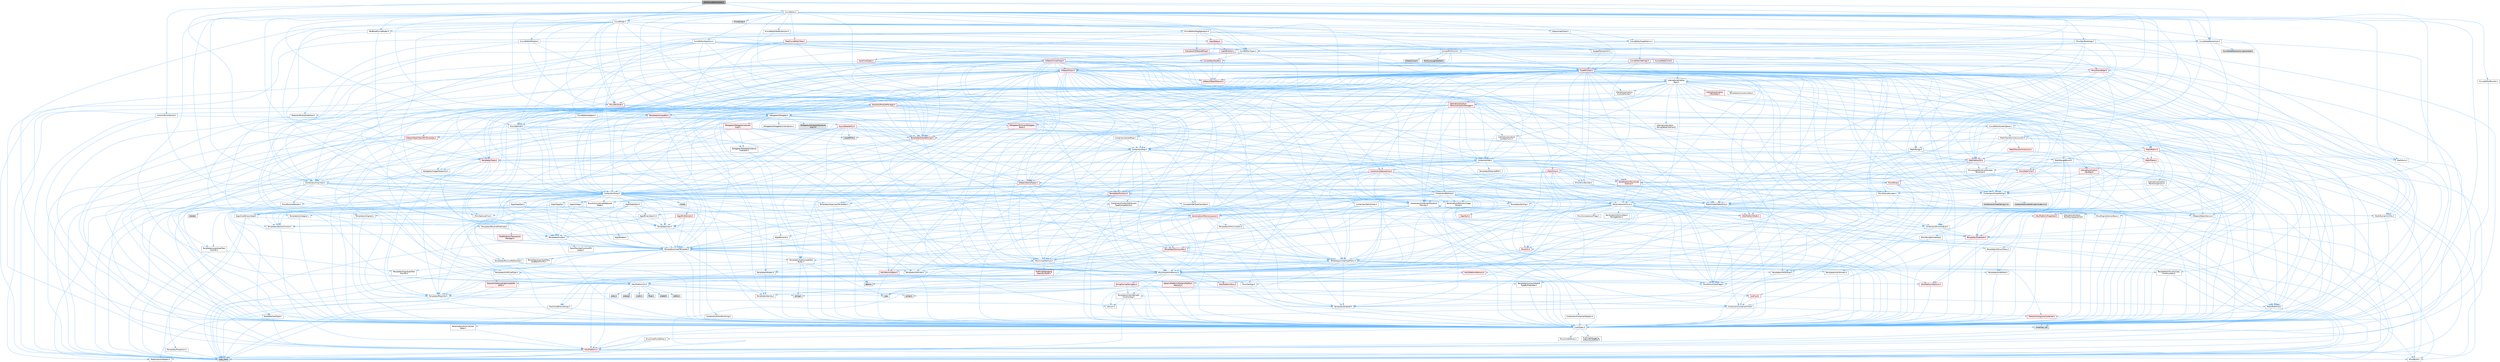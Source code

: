 digraph "MultiCurveMirrorUtils.h"
{
 // INTERACTIVE_SVG=YES
 // LATEX_PDF_SIZE
  bgcolor="transparent";
  edge [fontname=Helvetica,fontsize=10,labelfontname=Helvetica,labelfontsize=10];
  node [fontname=Helvetica,fontsize=10,shape=box,height=0.2,width=0.4];
  Node1 [id="Node000001",label="MultiCurveMirrorUtils.h",height=0.2,width=0.4,color="gray40", fillcolor="grey60", style="filled", fontcolor="black",tooltip=" "];
  Node1 -> Node2 [id="edge1_Node000001_Node000002",color="steelblue1",style="solid",tooltip=" "];
  Node2 [id="Node000002",label="Containers/Array.h",height=0.2,width=0.4,color="grey40", fillcolor="white", style="filled",URL="$df/dd0/Array_8h.html",tooltip=" "];
  Node2 -> Node3 [id="edge2_Node000002_Node000003",color="steelblue1",style="solid",tooltip=" "];
  Node3 [id="Node000003",label="CoreTypes.h",height=0.2,width=0.4,color="grey40", fillcolor="white", style="filled",URL="$dc/dec/CoreTypes_8h.html",tooltip=" "];
  Node3 -> Node4 [id="edge3_Node000003_Node000004",color="steelblue1",style="solid",tooltip=" "];
  Node4 [id="Node000004",label="HAL/Platform.h",height=0.2,width=0.4,color="red", fillcolor="#FFF0F0", style="filled",URL="$d9/dd0/Platform_8h.html",tooltip=" "];
  Node4 -> Node5 [id="edge4_Node000004_Node000005",color="steelblue1",style="solid",tooltip=" "];
  Node5 [id="Node000005",label="Misc/Build.h",height=0.2,width=0.4,color="grey40", fillcolor="white", style="filled",URL="$d3/dbb/Build_8h.html",tooltip=" "];
  Node4 -> Node7 [id="edge5_Node000004_Node000007",color="steelblue1",style="solid",tooltip=" "];
  Node7 [id="Node000007",label="type_traits",height=0.2,width=0.4,color="grey60", fillcolor="#E0E0E0", style="filled",tooltip=" "];
  Node4 -> Node8 [id="edge6_Node000004_Node000008",color="steelblue1",style="solid",tooltip=" "];
  Node8 [id="Node000008",label="PreprocessorHelpers.h",height=0.2,width=0.4,color="grey40", fillcolor="white", style="filled",URL="$db/ddb/PreprocessorHelpers_8h.html",tooltip=" "];
  Node3 -> Node14 [id="edge7_Node000003_Node000014",color="steelblue1",style="solid",tooltip=" "];
  Node14 [id="Node000014",label="ProfilingDebugging\l/UMemoryDefines.h",height=0.2,width=0.4,color="grey40", fillcolor="white", style="filled",URL="$d2/da2/UMemoryDefines_8h.html",tooltip=" "];
  Node3 -> Node15 [id="edge8_Node000003_Node000015",color="steelblue1",style="solid",tooltip=" "];
  Node15 [id="Node000015",label="Misc/CoreMiscDefines.h",height=0.2,width=0.4,color="grey40", fillcolor="white", style="filled",URL="$da/d38/CoreMiscDefines_8h.html",tooltip=" "];
  Node15 -> Node4 [id="edge9_Node000015_Node000004",color="steelblue1",style="solid",tooltip=" "];
  Node15 -> Node8 [id="edge10_Node000015_Node000008",color="steelblue1",style="solid",tooltip=" "];
  Node3 -> Node16 [id="edge11_Node000003_Node000016",color="steelblue1",style="solid",tooltip=" "];
  Node16 [id="Node000016",label="Misc/CoreDefines.h",height=0.2,width=0.4,color="grey40", fillcolor="white", style="filled",URL="$d3/dd2/CoreDefines_8h.html",tooltip=" "];
  Node2 -> Node17 [id="edge12_Node000002_Node000017",color="steelblue1",style="solid",tooltip=" "];
  Node17 [id="Node000017",label="Misc/AssertionMacros.h",height=0.2,width=0.4,color="grey40", fillcolor="white", style="filled",URL="$d0/dfa/AssertionMacros_8h.html",tooltip=" "];
  Node17 -> Node3 [id="edge13_Node000017_Node000003",color="steelblue1",style="solid",tooltip=" "];
  Node17 -> Node4 [id="edge14_Node000017_Node000004",color="steelblue1",style="solid",tooltip=" "];
  Node17 -> Node18 [id="edge15_Node000017_Node000018",color="steelblue1",style="solid",tooltip=" "];
  Node18 [id="Node000018",label="HAL/PlatformMisc.h",height=0.2,width=0.4,color="red", fillcolor="#FFF0F0", style="filled",URL="$d0/df5/PlatformMisc_8h.html",tooltip=" "];
  Node18 -> Node3 [id="edge16_Node000018_Node000003",color="steelblue1",style="solid",tooltip=" "];
  Node17 -> Node8 [id="edge17_Node000017_Node000008",color="steelblue1",style="solid",tooltip=" "];
  Node17 -> Node54 [id="edge18_Node000017_Node000054",color="steelblue1",style="solid",tooltip=" "];
  Node54 [id="Node000054",label="Templates/EnableIf.h",height=0.2,width=0.4,color="grey40", fillcolor="white", style="filled",URL="$d7/d60/EnableIf_8h.html",tooltip=" "];
  Node54 -> Node3 [id="edge19_Node000054_Node000003",color="steelblue1",style="solid",tooltip=" "];
  Node17 -> Node55 [id="edge20_Node000017_Node000055",color="steelblue1",style="solid",tooltip=" "];
  Node55 [id="Node000055",label="Templates/IsArrayOrRefOf\lTypeByPredicate.h",height=0.2,width=0.4,color="grey40", fillcolor="white", style="filled",URL="$d6/da1/IsArrayOrRefOfTypeByPredicate_8h.html",tooltip=" "];
  Node55 -> Node3 [id="edge21_Node000055_Node000003",color="steelblue1",style="solid",tooltip=" "];
  Node17 -> Node56 [id="edge22_Node000017_Node000056",color="steelblue1",style="solid",tooltip=" "];
  Node56 [id="Node000056",label="Templates/IsValidVariadic\lFunctionArg.h",height=0.2,width=0.4,color="grey40", fillcolor="white", style="filled",URL="$d0/dc8/IsValidVariadicFunctionArg_8h.html",tooltip=" "];
  Node56 -> Node3 [id="edge23_Node000056_Node000003",color="steelblue1",style="solid",tooltip=" "];
  Node56 -> Node57 [id="edge24_Node000056_Node000057",color="steelblue1",style="solid",tooltip=" "];
  Node57 [id="Node000057",label="IsEnum.h",height=0.2,width=0.4,color="grey40", fillcolor="white", style="filled",URL="$d4/de5/IsEnum_8h.html",tooltip=" "];
  Node56 -> Node7 [id="edge25_Node000056_Node000007",color="steelblue1",style="solid",tooltip=" "];
  Node17 -> Node58 [id="edge26_Node000017_Node000058",color="steelblue1",style="solid",tooltip=" "];
  Node58 [id="Node000058",label="Traits/IsCharEncodingCompatible\lWith.h",height=0.2,width=0.4,color="red", fillcolor="#FFF0F0", style="filled",URL="$df/dd1/IsCharEncodingCompatibleWith_8h.html",tooltip=" "];
  Node58 -> Node7 [id="edge27_Node000058_Node000007",color="steelblue1",style="solid",tooltip=" "];
  Node17 -> Node60 [id="edge28_Node000017_Node000060",color="steelblue1",style="solid",tooltip=" "];
  Node60 [id="Node000060",label="Misc/VarArgs.h",height=0.2,width=0.4,color="grey40", fillcolor="white", style="filled",URL="$d5/d6f/VarArgs_8h.html",tooltip=" "];
  Node60 -> Node3 [id="edge29_Node000060_Node000003",color="steelblue1",style="solid",tooltip=" "];
  Node17 -> Node61 [id="edge30_Node000017_Node000061",color="steelblue1",style="solid",tooltip=" "];
  Node61 [id="Node000061",label="String/FormatStringSan.h",height=0.2,width=0.4,color="red", fillcolor="#FFF0F0", style="filled",URL="$d3/d8b/FormatStringSan_8h.html",tooltip=" "];
  Node61 -> Node7 [id="edge31_Node000061_Node000007",color="steelblue1",style="solid",tooltip=" "];
  Node61 -> Node3 [id="edge32_Node000061_Node000003",color="steelblue1",style="solid",tooltip=" "];
  Node61 -> Node62 [id="edge33_Node000061_Node000062",color="steelblue1",style="solid",tooltip=" "];
  Node62 [id="Node000062",label="Templates/Requires.h",height=0.2,width=0.4,color="grey40", fillcolor="white", style="filled",URL="$dc/d96/Requires_8h.html",tooltip=" "];
  Node62 -> Node54 [id="edge34_Node000062_Node000054",color="steelblue1",style="solid",tooltip=" "];
  Node62 -> Node7 [id="edge35_Node000062_Node000007",color="steelblue1",style="solid",tooltip=" "];
  Node61 -> Node63 [id="edge36_Node000061_Node000063",color="steelblue1",style="solid",tooltip=" "];
  Node63 [id="Node000063",label="Templates/Identity.h",height=0.2,width=0.4,color="grey40", fillcolor="white", style="filled",URL="$d0/dd5/Identity_8h.html",tooltip=" "];
  Node61 -> Node56 [id="edge37_Node000061_Node000056",color="steelblue1",style="solid",tooltip=" "];
  Node61 -> Node26 [id="edge38_Node000061_Node000026",color="steelblue1",style="solid",tooltip=" "];
  Node26 [id="Node000026",label="Containers/ContainersFwd.h",height=0.2,width=0.4,color="grey40", fillcolor="white", style="filled",URL="$d4/d0a/ContainersFwd_8h.html",tooltip=" "];
  Node26 -> Node4 [id="edge39_Node000026_Node000004",color="steelblue1",style="solid",tooltip=" "];
  Node26 -> Node3 [id="edge40_Node000026_Node000003",color="steelblue1",style="solid",tooltip=" "];
  Node26 -> Node23 [id="edge41_Node000026_Node000023",color="steelblue1",style="solid",tooltip=" "];
  Node23 [id="Node000023",label="Traits/IsContiguousContainer.h",height=0.2,width=0.4,color="red", fillcolor="#FFF0F0", style="filled",URL="$d5/d3c/IsContiguousContainer_8h.html",tooltip=" "];
  Node23 -> Node3 [id="edge42_Node000023_Node000003",color="steelblue1",style="solid",tooltip=" "];
  Node23 -> Node22 [id="edge43_Node000023_Node000022",color="steelblue1",style="solid",tooltip=" "];
  Node22 [id="Node000022",label="initializer_list",height=0.2,width=0.4,color="grey60", fillcolor="#E0E0E0", style="filled",tooltip=" "];
  Node17 -> Node67 [id="edge44_Node000017_Node000067",color="steelblue1",style="solid",tooltip=" "];
  Node67 [id="Node000067",label="atomic",height=0.2,width=0.4,color="grey60", fillcolor="#E0E0E0", style="filled",tooltip=" "];
  Node2 -> Node68 [id="edge45_Node000002_Node000068",color="steelblue1",style="solid",tooltip=" "];
  Node68 [id="Node000068",label="Misc/IntrusiveUnsetOptional\lState.h",height=0.2,width=0.4,color="grey40", fillcolor="white", style="filled",URL="$d2/d0a/IntrusiveUnsetOptionalState_8h.html",tooltip=" "];
  Node68 -> Node69 [id="edge46_Node000068_Node000069",color="steelblue1",style="solid",tooltip=" "];
  Node69 [id="Node000069",label="Misc/OptionalFwd.h",height=0.2,width=0.4,color="grey40", fillcolor="white", style="filled",URL="$dc/d50/OptionalFwd_8h.html",tooltip=" "];
  Node2 -> Node70 [id="edge47_Node000002_Node000070",color="steelblue1",style="solid",tooltip=" "];
  Node70 [id="Node000070",label="Misc/ReverseIterate.h",height=0.2,width=0.4,color="grey40", fillcolor="white", style="filled",URL="$db/de3/ReverseIterate_8h.html",tooltip=" "];
  Node70 -> Node4 [id="edge48_Node000070_Node000004",color="steelblue1",style="solid",tooltip=" "];
  Node70 -> Node71 [id="edge49_Node000070_Node000071",color="steelblue1",style="solid",tooltip=" "];
  Node71 [id="Node000071",label="iterator",height=0.2,width=0.4,color="grey60", fillcolor="#E0E0E0", style="filled",tooltip=" "];
  Node2 -> Node72 [id="edge50_Node000002_Node000072",color="steelblue1",style="solid",tooltip=" "];
  Node72 [id="Node000072",label="HAL/UnrealMemory.h",height=0.2,width=0.4,color="grey40", fillcolor="white", style="filled",URL="$d9/d96/UnrealMemory_8h.html",tooltip=" "];
  Node72 -> Node3 [id="edge51_Node000072_Node000003",color="steelblue1",style="solid",tooltip=" "];
  Node72 -> Node73 [id="edge52_Node000072_Node000073",color="steelblue1",style="solid",tooltip=" "];
  Node73 [id="Node000073",label="GenericPlatform/GenericPlatform\lMemory.h",height=0.2,width=0.4,color="red", fillcolor="#FFF0F0", style="filled",URL="$dd/d22/GenericPlatformMemory_8h.html",tooltip=" "];
  Node73 -> Node25 [id="edge53_Node000073_Node000025",color="steelblue1",style="solid",tooltip=" "];
  Node25 [id="Node000025",label="CoreFwd.h",height=0.2,width=0.4,color="red", fillcolor="#FFF0F0", style="filled",URL="$d1/d1e/CoreFwd_8h.html",tooltip=" "];
  Node25 -> Node3 [id="edge54_Node000025_Node000003",color="steelblue1",style="solid",tooltip=" "];
  Node25 -> Node26 [id="edge55_Node000025_Node000026",color="steelblue1",style="solid",tooltip=" "];
  Node25 -> Node27 [id="edge56_Node000025_Node000027",color="steelblue1",style="solid",tooltip=" "];
  Node27 [id="Node000027",label="Math/MathFwd.h",height=0.2,width=0.4,color="grey40", fillcolor="white", style="filled",URL="$d2/d10/MathFwd_8h.html",tooltip=" "];
  Node27 -> Node4 [id="edge57_Node000027_Node000004",color="steelblue1",style="solid",tooltip=" "];
  Node73 -> Node3 [id="edge58_Node000073_Node000003",color="steelblue1",style="solid",tooltip=" "];
  Node73 -> Node39 [id="edge59_Node000073_Node000039",color="steelblue1",style="solid",tooltip=" "];
  Node39 [id="Node000039",label="string.h",height=0.2,width=0.4,color="grey60", fillcolor="#E0E0E0", style="filled",tooltip=" "];
  Node73 -> Node32 [id="edge60_Node000073_Node000032",color="steelblue1",style="solid",tooltip=" "];
  Node32 [id="Node000032",label="wchar.h",height=0.2,width=0.4,color="grey60", fillcolor="#E0E0E0", style="filled",tooltip=" "];
  Node72 -> Node76 [id="edge61_Node000072_Node000076",color="steelblue1",style="solid",tooltip=" "];
  Node76 [id="Node000076",label="HAL/MemoryBase.h",height=0.2,width=0.4,color="red", fillcolor="#FFF0F0", style="filled",URL="$d6/d9f/MemoryBase_8h.html",tooltip=" "];
  Node76 -> Node3 [id="edge62_Node000076_Node000003",color="steelblue1",style="solid",tooltip=" "];
  Node76 -> Node47 [id="edge63_Node000076_Node000047",color="steelblue1",style="solid",tooltip=" "];
  Node47 [id="Node000047",label="HAL/PlatformAtomics.h",height=0.2,width=0.4,color="red", fillcolor="#FFF0F0", style="filled",URL="$d3/d36/PlatformAtomics_8h.html",tooltip=" "];
  Node47 -> Node3 [id="edge64_Node000047_Node000003",color="steelblue1",style="solid",tooltip=" "];
  Node76 -> Node30 [id="edge65_Node000076_Node000030",color="steelblue1",style="solid",tooltip=" "];
  Node30 [id="Node000030",label="HAL/PlatformCrt.h",height=0.2,width=0.4,color="grey40", fillcolor="white", style="filled",URL="$d8/d75/PlatformCrt_8h.html",tooltip=" "];
  Node30 -> Node31 [id="edge66_Node000030_Node000031",color="steelblue1",style="solid",tooltip=" "];
  Node31 [id="Node000031",label="new",height=0.2,width=0.4,color="grey60", fillcolor="#E0E0E0", style="filled",tooltip=" "];
  Node30 -> Node32 [id="edge67_Node000030_Node000032",color="steelblue1",style="solid",tooltip=" "];
  Node30 -> Node33 [id="edge68_Node000030_Node000033",color="steelblue1",style="solid",tooltip=" "];
  Node33 [id="Node000033",label="stddef.h",height=0.2,width=0.4,color="grey60", fillcolor="#E0E0E0", style="filled",tooltip=" "];
  Node30 -> Node34 [id="edge69_Node000030_Node000034",color="steelblue1",style="solid",tooltip=" "];
  Node34 [id="Node000034",label="stdlib.h",height=0.2,width=0.4,color="grey60", fillcolor="#E0E0E0", style="filled",tooltip=" "];
  Node30 -> Node35 [id="edge70_Node000030_Node000035",color="steelblue1",style="solid",tooltip=" "];
  Node35 [id="Node000035",label="stdio.h",height=0.2,width=0.4,color="grey60", fillcolor="#E0E0E0", style="filled",tooltip=" "];
  Node30 -> Node36 [id="edge71_Node000030_Node000036",color="steelblue1",style="solid",tooltip=" "];
  Node36 [id="Node000036",label="stdarg.h",height=0.2,width=0.4,color="grey60", fillcolor="#E0E0E0", style="filled",tooltip=" "];
  Node30 -> Node37 [id="edge72_Node000030_Node000037",color="steelblue1",style="solid",tooltip=" "];
  Node37 [id="Node000037",label="math.h",height=0.2,width=0.4,color="grey60", fillcolor="#E0E0E0", style="filled",tooltip=" "];
  Node30 -> Node38 [id="edge73_Node000030_Node000038",color="steelblue1",style="solid",tooltip=" "];
  Node38 [id="Node000038",label="float.h",height=0.2,width=0.4,color="grey60", fillcolor="#E0E0E0", style="filled",tooltip=" "];
  Node30 -> Node39 [id="edge74_Node000030_Node000039",color="steelblue1",style="solid",tooltip=" "];
  Node72 -> Node89 [id="edge75_Node000072_Node000089",color="steelblue1",style="solid",tooltip=" "];
  Node89 [id="Node000089",label="HAL/PlatformMemory.h",height=0.2,width=0.4,color="red", fillcolor="#FFF0F0", style="filled",URL="$de/d68/PlatformMemory_8h.html",tooltip=" "];
  Node89 -> Node3 [id="edge76_Node000089_Node000003",color="steelblue1",style="solid",tooltip=" "];
  Node89 -> Node73 [id="edge77_Node000089_Node000073",color="steelblue1",style="solid",tooltip=" "];
  Node72 -> Node91 [id="edge78_Node000072_Node000091",color="steelblue1",style="solid",tooltip=" "];
  Node91 [id="Node000091",label="ProfilingDebugging\l/MemoryTrace.h",height=0.2,width=0.4,color="red", fillcolor="#FFF0F0", style="filled",URL="$da/dd7/MemoryTrace_8h.html",tooltip=" "];
  Node91 -> Node4 [id="edge79_Node000091_Node000004",color="steelblue1",style="solid",tooltip=" "];
  Node91 -> Node42 [id="edge80_Node000091_Node000042",color="steelblue1",style="solid",tooltip=" "];
  Node42 [id="Node000042",label="Misc/EnumClassFlags.h",height=0.2,width=0.4,color="grey40", fillcolor="white", style="filled",URL="$d8/de7/EnumClassFlags_8h.html",tooltip=" "];
  Node72 -> Node92 [id="edge81_Node000072_Node000092",color="steelblue1",style="solid",tooltip=" "];
  Node92 [id="Node000092",label="Templates/IsPointer.h",height=0.2,width=0.4,color="grey40", fillcolor="white", style="filled",URL="$d7/d05/IsPointer_8h.html",tooltip=" "];
  Node92 -> Node3 [id="edge82_Node000092_Node000003",color="steelblue1",style="solid",tooltip=" "];
  Node2 -> Node93 [id="edge83_Node000002_Node000093",color="steelblue1",style="solid",tooltip=" "];
  Node93 [id="Node000093",label="Templates/UnrealTypeTraits.h",height=0.2,width=0.4,color="grey40", fillcolor="white", style="filled",URL="$d2/d2d/UnrealTypeTraits_8h.html",tooltip=" "];
  Node93 -> Node3 [id="edge84_Node000093_Node000003",color="steelblue1",style="solid",tooltip=" "];
  Node93 -> Node92 [id="edge85_Node000093_Node000092",color="steelblue1",style="solid",tooltip=" "];
  Node93 -> Node17 [id="edge86_Node000093_Node000017",color="steelblue1",style="solid",tooltip=" "];
  Node93 -> Node85 [id="edge87_Node000093_Node000085",color="steelblue1",style="solid",tooltip=" "];
  Node85 [id="Node000085",label="Templates/AndOrNot.h",height=0.2,width=0.4,color="grey40", fillcolor="white", style="filled",URL="$db/d0a/AndOrNot_8h.html",tooltip=" "];
  Node85 -> Node3 [id="edge88_Node000085_Node000003",color="steelblue1",style="solid",tooltip=" "];
  Node93 -> Node54 [id="edge89_Node000093_Node000054",color="steelblue1",style="solid",tooltip=" "];
  Node93 -> Node94 [id="edge90_Node000093_Node000094",color="steelblue1",style="solid",tooltip=" "];
  Node94 [id="Node000094",label="Templates/IsArithmetic.h",height=0.2,width=0.4,color="grey40", fillcolor="white", style="filled",URL="$d2/d5d/IsArithmetic_8h.html",tooltip=" "];
  Node94 -> Node3 [id="edge91_Node000094_Node000003",color="steelblue1",style="solid",tooltip=" "];
  Node93 -> Node57 [id="edge92_Node000093_Node000057",color="steelblue1",style="solid",tooltip=" "];
  Node93 -> Node95 [id="edge93_Node000093_Node000095",color="steelblue1",style="solid",tooltip=" "];
  Node95 [id="Node000095",label="Templates/Models.h",height=0.2,width=0.4,color="grey40", fillcolor="white", style="filled",URL="$d3/d0c/Models_8h.html",tooltip=" "];
  Node95 -> Node63 [id="edge94_Node000095_Node000063",color="steelblue1",style="solid",tooltip=" "];
  Node93 -> Node96 [id="edge95_Node000093_Node000096",color="steelblue1",style="solid",tooltip=" "];
  Node96 [id="Node000096",label="Templates/IsPODType.h",height=0.2,width=0.4,color="grey40", fillcolor="white", style="filled",URL="$d7/db1/IsPODType_8h.html",tooltip=" "];
  Node96 -> Node3 [id="edge96_Node000096_Node000003",color="steelblue1",style="solid",tooltip=" "];
  Node93 -> Node97 [id="edge97_Node000093_Node000097",color="steelblue1",style="solid",tooltip=" "];
  Node97 [id="Node000097",label="Templates/IsUECoreType.h",height=0.2,width=0.4,color="grey40", fillcolor="white", style="filled",URL="$d1/db8/IsUECoreType_8h.html",tooltip=" "];
  Node97 -> Node3 [id="edge98_Node000097_Node000003",color="steelblue1",style="solid",tooltip=" "];
  Node97 -> Node7 [id="edge99_Node000097_Node000007",color="steelblue1",style="solid",tooltip=" "];
  Node93 -> Node86 [id="edge100_Node000093_Node000086",color="steelblue1",style="solid",tooltip=" "];
  Node86 [id="Node000086",label="Templates/IsTriviallyCopy\lConstructible.h",height=0.2,width=0.4,color="grey40", fillcolor="white", style="filled",URL="$d3/d78/IsTriviallyCopyConstructible_8h.html",tooltip=" "];
  Node86 -> Node3 [id="edge101_Node000086_Node000003",color="steelblue1",style="solid",tooltip=" "];
  Node86 -> Node7 [id="edge102_Node000086_Node000007",color="steelblue1",style="solid",tooltip=" "];
  Node2 -> Node98 [id="edge103_Node000002_Node000098",color="steelblue1",style="solid",tooltip=" "];
  Node98 [id="Node000098",label="Templates/UnrealTemplate.h",height=0.2,width=0.4,color="grey40", fillcolor="white", style="filled",URL="$d4/d24/UnrealTemplate_8h.html",tooltip=" "];
  Node98 -> Node3 [id="edge104_Node000098_Node000003",color="steelblue1",style="solid",tooltip=" "];
  Node98 -> Node92 [id="edge105_Node000098_Node000092",color="steelblue1",style="solid",tooltip=" "];
  Node98 -> Node72 [id="edge106_Node000098_Node000072",color="steelblue1",style="solid",tooltip=" "];
  Node98 -> Node99 [id="edge107_Node000098_Node000099",color="steelblue1",style="solid",tooltip=" "];
  Node99 [id="Node000099",label="Templates/CopyQualifiers\lAndRefsFromTo.h",height=0.2,width=0.4,color="grey40", fillcolor="white", style="filled",URL="$d3/db3/CopyQualifiersAndRefsFromTo_8h.html",tooltip=" "];
  Node99 -> Node100 [id="edge108_Node000099_Node000100",color="steelblue1",style="solid",tooltip=" "];
  Node100 [id="Node000100",label="Templates/CopyQualifiers\lFromTo.h",height=0.2,width=0.4,color="grey40", fillcolor="white", style="filled",URL="$d5/db4/CopyQualifiersFromTo_8h.html",tooltip=" "];
  Node98 -> Node93 [id="edge109_Node000098_Node000093",color="steelblue1",style="solid",tooltip=" "];
  Node98 -> Node101 [id="edge110_Node000098_Node000101",color="steelblue1",style="solid",tooltip=" "];
  Node101 [id="Node000101",label="Templates/RemoveReference.h",height=0.2,width=0.4,color="grey40", fillcolor="white", style="filled",URL="$da/dbe/RemoveReference_8h.html",tooltip=" "];
  Node101 -> Node3 [id="edge111_Node000101_Node000003",color="steelblue1",style="solid",tooltip=" "];
  Node98 -> Node62 [id="edge112_Node000098_Node000062",color="steelblue1",style="solid",tooltip=" "];
  Node98 -> Node102 [id="edge113_Node000098_Node000102",color="steelblue1",style="solid",tooltip=" "];
  Node102 [id="Node000102",label="Templates/TypeCompatible\lBytes.h",height=0.2,width=0.4,color="grey40", fillcolor="white", style="filled",URL="$df/d0a/TypeCompatibleBytes_8h.html",tooltip=" "];
  Node102 -> Node3 [id="edge114_Node000102_Node000003",color="steelblue1",style="solid",tooltip=" "];
  Node102 -> Node39 [id="edge115_Node000102_Node000039",color="steelblue1",style="solid",tooltip=" "];
  Node102 -> Node31 [id="edge116_Node000102_Node000031",color="steelblue1",style="solid",tooltip=" "];
  Node102 -> Node7 [id="edge117_Node000102_Node000007",color="steelblue1",style="solid",tooltip=" "];
  Node98 -> Node63 [id="edge118_Node000098_Node000063",color="steelblue1",style="solid",tooltip=" "];
  Node98 -> Node23 [id="edge119_Node000098_Node000023",color="steelblue1",style="solid",tooltip=" "];
  Node98 -> Node103 [id="edge120_Node000098_Node000103",color="steelblue1",style="solid",tooltip=" "];
  Node103 [id="Node000103",label="Traits/UseBitwiseSwap.h",height=0.2,width=0.4,color="grey40", fillcolor="white", style="filled",URL="$db/df3/UseBitwiseSwap_8h.html",tooltip=" "];
  Node103 -> Node3 [id="edge121_Node000103_Node000003",color="steelblue1",style="solid",tooltip=" "];
  Node103 -> Node7 [id="edge122_Node000103_Node000007",color="steelblue1",style="solid",tooltip=" "];
  Node98 -> Node7 [id="edge123_Node000098_Node000007",color="steelblue1",style="solid",tooltip=" "];
  Node2 -> Node104 [id="edge124_Node000002_Node000104",color="steelblue1",style="solid",tooltip=" "];
  Node104 [id="Node000104",label="Containers/AllowShrinking.h",height=0.2,width=0.4,color="grey40", fillcolor="white", style="filled",URL="$d7/d1a/AllowShrinking_8h.html",tooltip=" "];
  Node104 -> Node3 [id="edge125_Node000104_Node000003",color="steelblue1",style="solid",tooltip=" "];
  Node2 -> Node105 [id="edge126_Node000002_Node000105",color="steelblue1",style="solid",tooltip=" "];
  Node105 [id="Node000105",label="Containers/ContainerAllocation\lPolicies.h",height=0.2,width=0.4,color="grey40", fillcolor="white", style="filled",URL="$d7/dff/ContainerAllocationPolicies_8h.html",tooltip=" "];
  Node105 -> Node3 [id="edge127_Node000105_Node000003",color="steelblue1",style="solid",tooltip=" "];
  Node105 -> Node106 [id="edge128_Node000105_Node000106",color="steelblue1",style="solid",tooltip=" "];
  Node106 [id="Node000106",label="Containers/ContainerHelpers.h",height=0.2,width=0.4,color="grey40", fillcolor="white", style="filled",URL="$d7/d33/ContainerHelpers_8h.html",tooltip=" "];
  Node106 -> Node3 [id="edge129_Node000106_Node000003",color="steelblue1",style="solid",tooltip=" "];
  Node105 -> Node105 [id="edge130_Node000105_Node000105",color="steelblue1",style="solid",tooltip=" "];
  Node105 -> Node107 [id="edge131_Node000105_Node000107",color="steelblue1",style="solid",tooltip=" "];
  Node107 [id="Node000107",label="HAL/PlatformMath.h",height=0.2,width=0.4,color="red", fillcolor="#FFF0F0", style="filled",URL="$dc/d53/PlatformMath_8h.html",tooltip=" "];
  Node107 -> Node3 [id="edge132_Node000107_Node000003",color="steelblue1",style="solid",tooltip=" "];
  Node105 -> Node72 [id="edge133_Node000105_Node000072",color="steelblue1",style="solid",tooltip=" "];
  Node105 -> Node40 [id="edge134_Node000105_Node000040",color="steelblue1",style="solid",tooltip=" "];
  Node40 [id="Node000040",label="Math/NumericLimits.h",height=0.2,width=0.4,color="grey40", fillcolor="white", style="filled",URL="$df/d1b/NumericLimits_8h.html",tooltip=" "];
  Node40 -> Node3 [id="edge135_Node000040_Node000003",color="steelblue1",style="solid",tooltip=" "];
  Node105 -> Node17 [id="edge136_Node000105_Node000017",color="steelblue1",style="solid",tooltip=" "];
  Node105 -> Node115 [id="edge137_Node000105_Node000115",color="steelblue1",style="solid",tooltip=" "];
  Node115 [id="Node000115",label="Templates/IsPolymorphic.h",height=0.2,width=0.4,color="grey40", fillcolor="white", style="filled",URL="$dc/d20/IsPolymorphic_8h.html",tooltip=" "];
  Node105 -> Node116 [id="edge138_Node000105_Node000116",color="steelblue1",style="solid",tooltip=" "];
  Node116 [id="Node000116",label="Templates/MemoryOps.h",height=0.2,width=0.4,color="red", fillcolor="#FFF0F0", style="filled",URL="$db/dea/MemoryOps_8h.html",tooltip=" "];
  Node116 -> Node3 [id="edge139_Node000116_Node000003",color="steelblue1",style="solid",tooltip=" "];
  Node116 -> Node72 [id="edge140_Node000116_Node000072",color="steelblue1",style="solid",tooltip=" "];
  Node116 -> Node86 [id="edge141_Node000116_Node000086",color="steelblue1",style="solid",tooltip=" "];
  Node116 -> Node62 [id="edge142_Node000116_Node000062",color="steelblue1",style="solid",tooltip=" "];
  Node116 -> Node93 [id="edge143_Node000116_Node000093",color="steelblue1",style="solid",tooltip=" "];
  Node116 -> Node103 [id="edge144_Node000116_Node000103",color="steelblue1",style="solid",tooltip=" "];
  Node116 -> Node31 [id="edge145_Node000116_Node000031",color="steelblue1",style="solid",tooltip=" "];
  Node116 -> Node7 [id="edge146_Node000116_Node000007",color="steelblue1",style="solid",tooltip=" "];
  Node105 -> Node102 [id="edge147_Node000105_Node000102",color="steelblue1",style="solid",tooltip=" "];
  Node105 -> Node7 [id="edge148_Node000105_Node000007",color="steelblue1",style="solid",tooltip=" "];
  Node2 -> Node117 [id="edge149_Node000002_Node000117",color="steelblue1",style="solid",tooltip=" "];
  Node117 [id="Node000117",label="Containers/ContainerElement\lTypeCompatibility.h",height=0.2,width=0.4,color="grey40", fillcolor="white", style="filled",URL="$df/ddf/ContainerElementTypeCompatibility_8h.html",tooltip=" "];
  Node117 -> Node3 [id="edge150_Node000117_Node000003",color="steelblue1",style="solid",tooltip=" "];
  Node117 -> Node93 [id="edge151_Node000117_Node000093",color="steelblue1",style="solid",tooltip=" "];
  Node2 -> Node118 [id="edge152_Node000002_Node000118",color="steelblue1",style="solid",tooltip=" "];
  Node118 [id="Node000118",label="Serialization/Archive.h",height=0.2,width=0.4,color="grey40", fillcolor="white", style="filled",URL="$d7/d3b/Archive_8h.html",tooltip=" "];
  Node118 -> Node25 [id="edge153_Node000118_Node000025",color="steelblue1",style="solid",tooltip=" "];
  Node118 -> Node3 [id="edge154_Node000118_Node000003",color="steelblue1",style="solid",tooltip=" "];
  Node118 -> Node119 [id="edge155_Node000118_Node000119",color="steelblue1",style="solid",tooltip=" "];
  Node119 [id="Node000119",label="HAL/PlatformProperties.h",height=0.2,width=0.4,color="red", fillcolor="#FFF0F0", style="filled",URL="$d9/db0/PlatformProperties_8h.html",tooltip=" "];
  Node119 -> Node3 [id="edge156_Node000119_Node000003",color="steelblue1",style="solid",tooltip=" "];
  Node118 -> Node122 [id="edge157_Node000118_Node000122",color="steelblue1",style="solid",tooltip=" "];
  Node122 [id="Node000122",label="Internationalization\l/TextNamespaceFwd.h",height=0.2,width=0.4,color="grey40", fillcolor="white", style="filled",URL="$d8/d97/TextNamespaceFwd_8h.html",tooltip=" "];
  Node122 -> Node3 [id="edge158_Node000122_Node000003",color="steelblue1",style="solid",tooltip=" "];
  Node118 -> Node27 [id="edge159_Node000118_Node000027",color="steelblue1",style="solid",tooltip=" "];
  Node118 -> Node17 [id="edge160_Node000118_Node000017",color="steelblue1",style="solid",tooltip=" "];
  Node118 -> Node5 [id="edge161_Node000118_Node000005",color="steelblue1",style="solid",tooltip=" "];
  Node118 -> Node41 [id="edge162_Node000118_Node000041",color="steelblue1",style="solid",tooltip=" "];
  Node41 [id="Node000041",label="Misc/CompressionFlags.h",height=0.2,width=0.4,color="grey40", fillcolor="white", style="filled",URL="$d9/d76/CompressionFlags_8h.html",tooltip=" "];
  Node118 -> Node123 [id="edge163_Node000118_Node000123",color="steelblue1",style="solid",tooltip=" "];
  Node123 [id="Node000123",label="Misc/EngineVersionBase.h",height=0.2,width=0.4,color="grey40", fillcolor="white", style="filled",URL="$d5/d2b/EngineVersionBase_8h.html",tooltip=" "];
  Node123 -> Node3 [id="edge164_Node000123_Node000003",color="steelblue1",style="solid",tooltip=" "];
  Node118 -> Node60 [id="edge165_Node000118_Node000060",color="steelblue1",style="solid",tooltip=" "];
  Node118 -> Node124 [id="edge166_Node000118_Node000124",color="steelblue1",style="solid",tooltip=" "];
  Node124 [id="Node000124",label="Serialization/ArchiveCook\lData.h",height=0.2,width=0.4,color="grey40", fillcolor="white", style="filled",URL="$dc/db6/ArchiveCookData_8h.html",tooltip=" "];
  Node124 -> Node4 [id="edge167_Node000124_Node000004",color="steelblue1",style="solid",tooltip=" "];
  Node118 -> Node125 [id="edge168_Node000118_Node000125",color="steelblue1",style="solid",tooltip=" "];
  Node125 [id="Node000125",label="Serialization/ArchiveSave\lPackageData.h",height=0.2,width=0.4,color="grey40", fillcolor="white", style="filled",URL="$d1/d37/ArchiveSavePackageData_8h.html",tooltip=" "];
  Node118 -> Node54 [id="edge169_Node000118_Node000054",color="steelblue1",style="solid",tooltip=" "];
  Node118 -> Node55 [id="edge170_Node000118_Node000055",color="steelblue1",style="solid",tooltip=" "];
  Node118 -> Node126 [id="edge171_Node000118_Node000126",color="steelblue1",style="solid",tooltip=" "];
  Node126 [id="Node000126",label="Templates/IsEnumClass.h",height=0.2,width=0.4,color="grey40", fillcolor="white", style="filled",URL="$d7/d15/IsEnumClass_8h.html",tooltip=" "];
  Node126 -> Node3 [id="edge172_Node000126_Node000003",color="steelblue1",style="solid",tooltip=" "];
  Node126 -> Node85 [id="edge173_Node000126_Node000085",color="steelblue1",style="solid",tooltip=" "];
  Node118 -> Node112 [id="edge174_Node000118_Node000112",color="steelblue1",style="solid",tooltip=" "];
  Node112 [id="Node000112",label="Templates/IsSigned.h",height=0.2,width=0.4,color="grey40", fillcolor="white", style="filled",URL="$d8/dd8/IsSigned_8h.html",tooltip=" "];
  Node112 -> Node3 [id="edge175_Node000112_Node000003",color="steelblue1",style="solid",tooltip=" "];
  Node118 -> Node56 [id="edge176_Node000118_Node000056",color="steelblue1",style="solid",tooltip=" "];
  Node118 -> Node98 [id="edge177_Node000118_Node000098",color="steelblue1",style="solid",tooltip=" "];
  Node118 -> Node58 [id="edge178_Node000118_Node000058",color="steelblue1",style="solid",tooltip=" "];
  Node118 -> Node127 [id="edge179_Node000118_Node000127",color="steelblue1",style="solid",tooltip=" "];
  Node127 [id="Node000127",label="UObject/ObjectVersion.h",height=0.2,width=0.4,color="grey40", fillcolor="white", style="filled",URL="$da/d63/ObjectVersion_8h.html",tooltip=" "];
  Node127 -> Node3 [id="edge180_Node000127_Node000003",color="steelblue1",style="solid",tooltip=" "];
  Node2 -> Node128 [id="edge181_Node000002_Node000128",color="steelblue1",style="solid",tooltip=" "];
  Node128 [id="Node000128",label="Serialization/MemoryImage\lWriter.h",height=0.2,width=0.4,color="grey40", fillcolor="white", style="filled",URL="$d0/d08/MemoryImageWriter_8h.html",tooltip=" "];
  Node128 -> Node3 [id="edge182_Node000128_Node000003",color="steelblue1",style="solid",tooltip=" "];
  Node128 -> Node129 [id="edge183_Node000128_Node000129",color="steelblue1",style="solid",tooltip=" "];
  Node129 [id="Node000129",label="Serialization/MemoryLayout.h",height=0.2,width=0.4,color="red", fillcolor="#FFF0F0", style="filled",URL="$d7/d66/MemoryLayout_8h.html",tooltip=" "];
  Node129 -> Node132 [id="edge184_Node000129_Node000132",color="steelblue1",style="solid",tooltip=" "];
  Node132 [id="Node000132",label="Containers/EnumAsByte.h",height=0.2,width=0.4,color="grey40", fillcolor="white", style="filled",URL="$d6/d9a/EnumAsByte_8h.html",tooltip=" "];
  Node132 -> Node3 [id="edge185_Node000132_Node000003",color="steelblue1",style="solid",tooltip=" "];
  Node132 -> Node96 [id="edge186_Node000132_Node000096",color="steelblue1",style="solid",tooltip=" "];
  Node132 -> Node133 [id="edge187_Node000132_Node000133",color="steelblue1",style="solid",tooltip=" "];
  Node133 [id="Node000133",label="Templates/TypeHash.h",height=0.2,width=0.4,color="red", fillcolor="#FFF0F0", style="filled",URL="$d1/d62/TypeHash_8h.html",tooltip=" "];
  Node133 -> Node3 [id="edge188_Node000133_Node000003",color="steelblue1",style="solid",tooltip=" "];
  Node133 -> Node62 [id="edge189_Node000133_Node000062",color="steelblue1",style="solid",tooltip=" "];
  Node133 -> Node134 [id="edge190_Node000133_Node000134",color="steelblue1",style="solid",tooltip=" "];
  Node134 [id="Node000134",label="Misc/Crc.h",height=0.2,width=0.4,color="red", fillcolor="#FFF0F0", style="filled",URL="$d4/dd2/Crc_8h.html",tooltip=" "];
  Node134 -> Node3 [id="edge191_Node000134_Node000003",color="steelblue1",style="solid",tooltip=" "];
  Node134 -> Node17 [id="edge192_Node000134_Node000017",color="steelblue1",style="solid",tooltip=" "];
  Node134 -> Node93 [id="edge193_Node000134_Node000093",color="steelblue1",style="solid",tooltip=" "];
  Node133 -> Node7 [id="edge194_Node000133_Node000007",color="steelblue1",style="solid",tooltip=" "];
  Node129 -> Node72 [id="edge195_Node000129_Node000072",color="steelblue1",style="solid",tooltip=" "];
  Node129 -> Node54 [id="edge196_Node000129_Node000054",color="steelblue1",style="solid",tooltip=" "];
  Node129 -> Node115 [id="edge197_Node000129_Node000115",color="steelblue1",style="solid",tooltip=" "];
  Node129 -> Node95 [id="edge198_Node000129_Node000095",color="steelblue1",style="solid",tooltip=" "];
  Node129 -> Node98 [id="edge199_Node000129_Node000098",color="steelblue1",style="solid",tooltip=" "];
  Node2 -> Node142 [id="edge200_Node000002_Node000142",color="steelblue1",style="solid",tooltip=" "];
  Node142 [id="Node000142",label="Algo/Heapify.h",height=0.2,width=0.4,color="grey40", fillcolor="white", style="filled",URL="$d0/d2a/Heapify_8h.html",tooltip=" "];
  Node142 -> Node143 [id="edge201_Node000142_Node000143",color="steelblue1",style="solid",tooltip=" "];
  Node143 [id="Node000143",label="Algo/Impl/BinaryHeap.h",height=0.2,width=0.4,color="grey40", fillcolor="white", style="filled",URL="$d7/da3/Algo_2Impl_2BinaryHeap_8h.html",tooltip=" "];
  Node143 -> Node144 [id="edge202_Node000143_Node000144",color="steelblue1",style="solid",tooltip=" "];
  Node144 [id="Node000144",label="Templates/Invoke.h",height=0.2,width=0.4,color="grey40", fillcolor="white", style="filled",URL="$d7/deb/Invoke_8h.html",tooltip=" "];
  Node144 -> Node3 [id="edge203_Node000144_Node000003",color="steelblue1",style="solid",tooltip=" "];
  Node144 -> Node145 [id="edge204_Node000144_Node000145",color="steelblue1",style="solid",tooltip=" "];
  Node145 [id="Node000145",label="Traits/MemberFunctionPtr\lOuter.h",height=0.2,width=0.4,color="grey40", fillcolor="white", style="filled",URL="$db/da7/MemberFunctionPtrOuter_8h.html",tooltip=" "];
  Node144 -> Node98 [id="edge205_Node000144_Node000098",color="steelblue1",style="solid",tooltip=" "];
  Node144 -> Node7 [id="edge206_Node000144_Node000007",color="steelblue1",style="solid",tooltip=" "];
  Node143 -> Node146 [id="edge207_Node000143_Node000146",color="steelblue1",style="solid",tooltip=" "];
  Node146 [id="Node000146",label="Templates/Projection.h",height=0.2,width=0.4,color="grey40", fillcolor="white", style="filled",URL="$d7/df0/Projection_8h.html",tooltip=" "];
  Node146 -> Node7 [id="edge208_Node000146_Node000007",color="steelblue1",style="solid",tooltip=" "];
  Node143 -> Node147 [id="edge209_Node000143_Node000147",color="steelblue1",style="solid",tooltip=" "];
  Node147 [id="Node000147",label="Templates/ReversePredicate.h",height=0.2,width=0.4,color="grey40", fillcolor="white", style="filled",URL="$d8/d28/ReversePredicate_8h.html",tooltip=" "];
  Node147 -> Node144 [id="edge210_Node000147_Node000144",color="steelblue1",style="solid",tooltip=" "];
  Node147 -> Node98 [id="edge211_Node000147_Node000098",color="steelblue1",style="solid",tooltip=" "];
  Node143 -> Node7 [id="edge212_Node000143_Node000007",color="steelblue1",style="solid",tooltip=" "];
  Node142 -> Node148 [id="edge213_Node000142_Node000148",color="steelblue1",style="solid",tooltip=" "];
  Node148 [id="Node000148",label="Templates/IdentityFunctor.h",height=0.2,width=0.4,color="grey40", fillcolor="white", style="filled",URL="$d7/d2e/IdentityFunctor_8h.html",tooltip=" "];
  Node148 -> Node4 [id="edge214_Node000148_Node000004",color="steelblue1",style="solid",tooltip=" "];
  Node142 -> Node144 [id="edge215_Node000142_Node000144",color="steelblue1",style="solid",tooltip=" "];
  Node142 -> Node149 [id="edge216_Node000142_Node000149",color="steelblue1",style="solid",tooltip=" "];
  Node149 [id="Node000149",label="Templates/Less.h",height=0.2,width=0.4,color="grey40", fillcolor="white", style="filled",URL="$de/dc8/Less_8h.html",tooltip=" "];
  Node149 -> Node3 [id="edge217_Node000149_Node000003",color="steelblue1",style="solid",tooltip=" "];
  Node149 -> Node98 [id="edge218_Node000149_Node000098",color="steelblue1",style="solid",tooltip=" "];
  Node142 -> Node98 [id="edge219_Node000142_Node000098",color="steelblue1",style="solid",tooltip=" "];
  Node2 -> Node150 [id="edge220_Node000002_Node000150",color="steelblue1",style="solid",tooltip=" "];
  Node150 [id="Node000150",label="Algo/HeapSort.h",height=0.2,width=0.4,color="grey40", fillcolor="white", style="filled",URL="$d3/d92/HeapSort_8h.html",tooltip=" "];
  Node150 -> Node143 [id="edge221_Node000150_Node000143",color="steelblue1",style="solid",tooltip=" "];
  Node150 -> Node148 [id="edge222_Node000150_Node000148",color="steelblue1",style="solid",tooltip=" "];
  Node150 -> Node149 [id="edge223_Node000150_Node000149",color="steelblue1",style="solid",tooltip=" "];
  Node150 -> Node98 [id="edge224_Node000150_Node000098",color="steelblue1",style="solid",tooltip=" "];
  Node2 -> Node151 [id="edge225_Node000002_Node000151",color="steelblue1",style="solid",tooltip=" "];
  Node151 [id="Node000151",label="Algo/IsHeap.h",height=0.2,width=0.4,color="grey40", fillcolor="white", style="filled",URL="$de/d32/IsHeap_8h.html",tooltip=" "];
  Node151 -> Node143 [id="edge226_Node000151_Node000143",color="steelblue1",style="solid",tooltip=" "];
  Node151 -> Node148 [id="edge227_Node000151_Node000148",color="steelblue1",style="solid",tooltip=" "];
  Node151 -> Node144 [id="edge228_Node000151_Node000144",color="steelblue1",style="solid",tooltip=" "];
  Node151 -> Node149 [id="edge229_Node000151_Node000149",color="steelblue1",style="solid",tooltip=" "];
  Node151 -> Node98 [id="edge230_Node000151_Node000098",color="steelblue1",style="solid",tooltip=" "];
  Node2 -> Node143 [id="edge231_Node000002_Node000143",color="steelblue1",style="solid",tooltip=" "];
  Node2 -> Node152 [id="edge232_Node000002_Node000152",color="steelblue1",style="solid",tooltip=" "];
  Node152 [id="Node000152",label="Algo/StableSort.h",height=0.2,width=0.4,color="grey40", fillcolor="white", style="filled",URL="$d7/d3c/StableSort_8h.html",tooltip=" "];
  Node152 -> Node153 [id="edge233_Node000152_Node000153",color="steelblue1",style="solid",tooltip=" "];
  Node153 [id="Node000153",label="Algo/BinarySearch.h",height=0.2,width=0.4,color="grey40", fillcolor="white", style="filled",URL="$db/db4/BinarySearch_8h.html",tooltip=" "];
  Node153 -> Node148 [id="edge234_Node000153_Node000148",color="steelblue1",style="solid",tooltip=" "];
  Node153 -> Node144 [id="edge235_Node000153_Node000144",color="steelblue1",style="solid",tooltip=" "];
  Node153 -> Node149 [id="edge236_Node000153_Node000149",color="steelblue1",style="solid",tooltip=" "];
  Node152 -> Node154 [id="edge237_Node000152_Node000154",color="steelblue1",style="solid",tooltip=" "];
  Node154 [id="Node000154",label="Algo/Rotate.h",height=0.2,width=0.4,color="grey40", fillcolor="white", style="filled",URL="$dd/da7/Rotate_8h.html",tooltip=" "];
  Node154 -> Node98 [id="edge238_Node000154_Node000098",color="steelblue1",style="solid",tooltip=" "];
  Node152 -> Node148 [id="edge239_Node000152_Node000148",color="steelblue1",style="solid",tooltip=" "];
  Node152 -> Node144 [id="edge240_Node000152_Node000144",color="steelblue1",style="solid",tooltip=" "];
  Node152 -> Node149 [id="edge241_Node000152_Node000149",color="steelblue1",style="solid",tooltip=" "];
  Node152 -> Node98 [id="edge242_Node000152_Node000098",color="steelblue1",style="solid",tooltip=" "];
  Node2 -> Node155 [id="edge243_Node000002_Node000155",color="steelblue1",style="solid",tooltip=" "];
  Node155 [id="Node000155",label="Concepts/GetTypeHashable.h",height=0.2,width=0.4,color="grey40", fillcolor="white", style="filled",URL="$d3/da2/GetTypeHashable_8h.html",tooltip=" "];
  Node155 -> Node3 [id="edge244_Node000155_Node000003",color="steelblue1",style="solid",tooltip=" "];
  Node155 -> Node133 [id="edge245_Node000155_Node000133",color="steelblue1",style="solid",tooltip=" "];
  Node2 -> Node148 [id="edge246_Node000002_Node000148",color="steelblue1",style="solid",tooltip=" "];
  Node2 -> Node144 [id="edge247_Node000002_Node000144",color="steelblue1",style="solid",tooltip=" "];
  Node2 -> Node149 [id="edge248_Node000002_Node000149",color="steelblue1",style="solid",tooltip=" "];
  Node2 -> Node156 [id="edge249_Node000002_Node000156",color="steelblue1",style="solid",tooltip=" "];
  Node156 [id="Node000156",label="Templates/LosesQualifiers\lFromTo.h",height=0.2,width=0.4,color="grey40", fillcolor="white", style="filled",URL="$d2/db3/LosesQualifiersFromTo_8h.html",tooltip=" "];
  Node156 -> Node100 [id="edge250_Node000156_Node000100",color="steelblue1",style="solid",tooltip=" "];
  Node156 -> Node7 [id="edge251_Node000156_Node000007",color="steelblue1",style="solid",tooltip=" "];
  Node2 -> Node62 [id="edge252_Node000002_Node000062",color="steelblue1",style="solid",tooltip=" "];
  Node2 -> Node157 [id="edge253_Node000002_Node000157",color="steelblue1",style="solid",tooltip=" "];
  Node157 [id="Node000157",label="Templates/Sorting.h",height=0.2,width=0.4,color="grey40", fillcolor="white", style="filled",URL="$d3/d9e/Sorting_8h.html",tooltip=" "];
  Node157 -> Node3 [id="edge254_Node000157_Node000003",color="steelblue1",style="solid",tooltip=" "];
  Node157 -> Node153 [id="edge255_Node000157_Node000153",color="steelblue1",style="solid",tooltip=" "];
  Node157 -> Node158 [id="edge256_Node000157_Node000158",color="steelblue1",style="solid",tooltip=" "];
  Node158 [id="Node000158",label="Algo/Sort.h",height=0.2,width=0.4,color="red", fillcolor="#FFF0F0", style="filled",URL="$d1/d87/Sort_8h.html",tooltip=" "];
  Node157 -> Node107 [id="edge257_Node000157_Node000107",color="steelblue1",style="solid",tooltip=" "];
  Node157 -> Node149 [id="edge258_Node000157_Node000149",color="steelblue1",style="solid",tooltip=" "];
  Node2 -> Node161 [id="edge259_Node000002_Node000161",color="steelblue1",style="solid",tooltip=" "];
  Node161 [id="Node000161",label="Templates/AlignmentTemplates.h",height=0.2,width=0.4,color="grey40", fillcolor="white", style="filled",URL="$dd/d32/AlignmentTemplates_8h.html",tooltip=" "];
  Node161 -> Node3 [id="edge260_Node000161_Node000003",color="steelblue1",style="solid",tooltip=" "];
  Node161 -> Node83 [id="edge261_Node000161_Node000083",color="steelblue1",style="solid",tooltip=" "];
  Node83 [id="Node000083",label="Templates/IsIntegral.h",height=0.2,width=0.4,color="grey40", fillcolor="white", style="filled",URL="$da/d64/IsIntegral_8h.html",tooltip=" "];
  Node83 -> Node3 [id="edge262_Node000083_Node000003",color="steelblue1",style="solid",tooltip=" "];
  Node161 -> Node92 [id="edge263_Node000161_Node000092",color="steelblue1",style="solid",tooltip=" "];
  Node2 -> Node21 [id="edge264_Node000002_Node000021",color="steelblue1",style="solid",tooltip=" "];
  Node21 [id="Node000021",label="Traits/ElementType.h",height=0.2,width=0.4,color="grey40", fillcolor="white", style="filled",URL="$d5/d4f/ElementType_8h.html",tooltip=" "];
  Node21 -> Node4 [id="edge265_Node000021_Node000004",color="steelblue1",style="solid",tooltip=" "];
  Node21 -> Node22 [id="edge266_Node000021_Node000022",color="steelblue1",style="solid",tooltip=" "];
  Node21 -> Node7 [id="edge267_Node000021_Node000007",color="steelblue1",style="solid",tooltip=" "];
  Node2 -> Node113 [id="edge268_Node000002_Node000113",color="steelblue1",style="solid",tooltip=" "];
  Node113 [id="Node000113",label="limits",height=0.2,width=0.4,color="grey60", fillcolor="#E0E0E0", style="filled",tooltip=" "];
  Node2 -> Node7 [id="edge269_Node000002_Node000007",color="steelblue1",style="solid",tooltip=" "];
  Node1 -> Node162 [id="edge270_Node000001_Node000162",color="steelblue1",style="solid",tooltip=" "];
  Node162 [id="Node000162",label="CurveDataAbstraction.h",height=0.2,width=0.4,color="grey40", fillcolor="white", style="filled",URL="$dd/dbe/CurveDataAbstraction_8h.html",tooltip=" "];
  Node162 -> Node3 [id="edge271_Node000162_Node000003",color="steelblue1",style="solid",tooltip=" "];
  Node162 -> Node163 [id="edge272_Node000162_Node000163",color="steelblue1",style="solid",tooltip=" "];
  Node163 [id="Node000163",label="CurveEditorTypes.h",height=0.2,width=0.4,color="grey40", fillcolor="white", style="filled",URL="$d8/d5c/CurveEditorTypes_8h.html",tooltip=" "];
  Node163 -> Node3 [id="edge273_Node000163_Node000003",color="steelblue1",style="solid",tooltip=" "];
  Node163 -> Node133 [id="edge274_Node000163_Node000133",color="steelblue1",style="solid",tooltip=" "];
  Node163 -> Node164 [id="edge275_Node000163_Node000164",color="steelblue1",style="solid",tooltip=" "];
  Node164 [id="Node000164",label="Curves/KeyHandle.h",height=0.2,width=0.4,color="red", fillcolor="#FFF0F0", style="filled",URL="$da/d21/KeyHandle_8h.html",tooltip=" "];
  Node164 -> Node165 [id="edge276_Node000164_Node000165",color="steelblue1",style="solid",tooltip=" "];
  Node165 [id="Node000165",label="CoreMinimal.h",height=0.2,width=0.4,color="red", fillcolor="#FFF0F0", style="filled",URL="$d7/d67/CoreMinimal_8h.html",tooltip=" "];
  Node165 -> Node3 [id="edge277_Node000165_Node000003",color="steelblue1",style="solid",tooltip=" "];
  Node165 -> Node25 [id="edge278_Node000165_Node000025",color="steelblue1",style="solid",tooltip=" "];
  Node165 -> Node26 [id="edge279_Node000165_Node000026",color="steelblue1",style="solid",tooltip=" "];
  Node165 -> Node60 [id="edge280_Node000165_Node000060",color="steelblue1",style="solid",tooltip=" "];
  Node165 -> Node30 [id="edge281_Node000165_Node000030",color="steelblue1",style="solid",tooltip=" "];
  Node165 -> Node18 [id="edge282_Node000165_Node000018",color="steelblue1",style="solid",tooltip=" "];
  Node165 -> Node17 [id="edge283_Node000165_Node000017",color="steelblue1",style="solid",tooltip=" "];
  Node165 -> Node92 [id="edge284_Node000165_Node000092",color="steelblue1",style="solid",tooltip=" "];
  Node165 -> Node89 [id="edge285_Node000165_Node000089",color="steelblue1",style="solid",tooltip=" "];
  Node165 -> Node47 [id="edge286_Node000165_Node000047",color="steelblue1",style="solid",tooltip=" "];
  Node165 -> Node76 [id="edge287_Node000165_Node000076",color="steelblue1",style="solid",tooltip=" "];
  Node165 -> Node72 [id="edge288_Node000165_Node000072",color="steelblue1",style="solid",tooltip=" "];
  Node165 -> Node94 [id="edge289_Node000165_Node000094",color="steelblue1",style="solid",tooltip=" "];
  Node165 -> Node85 [id="edge290_Node000165_Node000085",color="steelblue1",style="solid",tooltip=" "];
  Node165 -> Node96 [id="edge291_Node000165_Node000096",color="steelblue1",style="solid",tooltip=" "];
  Node165 -> Node97 [id="edge292_Node000165_Node000097",color="steelblue1",style="solid",tooltip=" "];
  Node165 -> Node86 [id="edge293_Node000165_Node000086",color="steelblue1",style="solid",tooltip=" "];
  Node165 -> Node93 [id="edge294_Node000165_Node000093",color="steelblue1",style="solid",tooltip=" "];
  Node165 -> Node54 [id="edge295_Node000165_Node000054",color="steelblue1",style="solid",tooltip=" "];
  Node165 -> Node101 [id="edge296_Node000165_Node000101",color="steelblue1",style="solid",tooltip=" "];
  Node165 -> Node102 [id="edge297_Node000165_Node000102",color="steelblue1",style="solid",tooltip=" "];
  Node165 -> Node23 [id="edge298_Node000165_Node000023",color="steelblue1",style="solid",tooltip=" "];
  Node165 -> Node98 [id="edge299_Node000165_Node000098",color="steelblue1",style="solid",tooltip=" "];
  Node165 -> Node40 [id="edge300_Node000165_Node000040",color="steelblue1",style="solid",tooltip=" "];
  Node165 -> Node107 [id="edge301_Node000165_Node000107",color="steelblue1",style="solid",tooltip=" "];
  Node165 -> Node116 [id="edge302_Node000165_Node000116",color="steelblue1",style="solid",tooltip=" "];
  Node165 -> Node105 [id="edge303_Node000165_Node000105",color="steelblue1",style="solid",tooltip=" "];
  Node165 -> Node126 [id="edge304_Node000165_Node000126",color="steelblue1",style="solid",tooltip=" "];
  Node165 -> Node119 [id="edge305_Node000165_Node000119",color="steelblue1",style="solid",tooltip=" "];
  Node165 -> Node123 [id="edge306_Node000165_Node000123",color="steelblue1",style="solid",tooltip=" "];
  Node165 -> Node122 [id="edge307_Node000165_Node000122",color="steelblue1",style="solid",tooltip=" "];
  Node165 -> Node118 [id="edge308_Node000165_Node000118",color="steelblue1",style="solid",tooltip=" "];
  Node165 -> Node149 [id="edge309_Node000165_Node000149",color="steelblue1",style="solid",tooltip=" "];
  Node165 -> Node157 [id="edge310_Node000165_Node000157",color="steelblue1",style="solid",tooltip=" "];
  Node165 -> Node134 [id="edge311_Node000165_Node000134",color="steelblue1",style="solid",tooltip=" "];
  Node165 -> Node160 [id="edge312_Node000165_Node000160",color="steelblue1",style="solid",tooltip=" "];
  Node160 [id="Node000160",label="Math/UnrealMathUtility.h",height=0.2,width=0.4,color="grey40", fillcolor="white", style="filled",URL="$db/db8/UnrealMathUtility_8h.html",tooltip=" "];
  Node160 -> Node3 [id="edge313_Node000160_Node000003",color="steelblue1",style="solid",tooltip=" "];
  Node160 -> Node17 [id="edge314_Node000160_Node000017",color="steelblue1",style="solid",tooltip=" "];
  Node160 -> Node107 [id="edge315_Node000160_Node000107",color="steelblue1",style="solid",tooltip=" "];
  Node160 -> Node27 [id="edge316_Node000160_Node000027",color="steelblue1",style="solid",tooltip=" "];
  Node160 -> Node63 [id="edge317_Node000160_Node000063",color="steelblue1",style="solid",tooltip=" "];
  Node160 -> Node62 [id="edge318_Node000160_Node000062",color="steelblue1",style="solid",tooltip=" "];
  Node165 -> Node172 [id="edge319_Node000165_Node000172",color="steelblue1",style="solid",tooltip=" "];
  Node172 [id="Node000172",label="Containers/UnrealString.h",height=0.2,width=0.4,color="grey40", fillcolor="white", style="filled",URL="$d5/dba/UnrealString_8h.html",tooltip=" "];
  Node172 -> Node173 [id="edge320_Node000172_Node000173",color="steelblue1",style="solid",tooltip=" "];
  Node173 [id="Node000173",label="Containers/UnrealStringIncludes.h.inl",height=0.2,width=0.4,color="grey60", fillcolor="#E0E0E0", style="filled",tooltip=" "];
  Node172 -> Node174 [id="edge321_Node000172_Node000174",color="steelblue1",style="solid",tooltip=" "];
  Node174 [id="Node000174",label="Containers/UnrealString.h.inl",height=0.2,width=0.4,color="grey60", fillcolor="#E0E0E0", style="filled",tooltip=" "];
  Node172 -> Node175 [id="edge322_Node000172_Node000175",color="steelblue1",style="solid",tooltip=" "];
  Node175 [id="Node000175",label="Misc/StringFormatArg.h",height=0.2,width=0.4,color="grey40", fillcolor="white", style="filled",URL="$d2/d16/StringFormatArg_8h.html",tooltip=" "];
  Node175 -> Node26 [id="edge323_Node000175_Node000026",color="steelblue1",style="solid",tooltip=" "];
  Node165 -> Node2 [id="edge324_Node000165_Node000002",color="steelblue1",style="solid",tooltip=" "];
  Node165 -> Node176 [id="edge325_Node000165_Node000176",color="steelblue1",style="solid",tooltip=" "];
  Node176 [id="Node000176",label="Misc/FrameNumber.h",height=0.2,width=0.4,color="grey40", fillcolor="white", style="filled",URL="$dd/dbd/FrameNumber_8h.html",tooltip=" "];
  Node176 -> Node3 [id="edge326_Node000176_Node000003",color="steelblue1",style="solid",tooltip=" "];
  Node176 -> Node40 [id="edge327_Node000176_Node000040",color="steelblue1",style="solid",tooltip=" "];
  Node176 -> Node160 [id="edge328_Node000176_Node000160",color="steelblue1",style="solid",tooltip=" "];
  Node176 -> Node54 [id="edge329_Node000176_Node000054",color="steelblue1",style="solid",tooltip=" "];
  Node176 -> Node93 [id="edge330_Node000176_Node000093",color="steelblue1",style="solid",tooltip=" "];
  Node165 -> Node183 [id="edge331_Node000165_Node000183",color="steelblue1",style="solid",tooltip=" "];
  Node183 [id="Node000183",label="UObject/NameTypes.h",height=0.2,width=0.4,color="red", fillcolor="#FFF0F0", style="filled",URL="$d6/d35/NameTypes_8h.html",tooltip=" "];
  Node183 -> Node3 [id="edge332_Node000183_Node000003",color="steelblue1",style="solid",tooltip=" "];
  Node183 -> Node17 [id="edge333_Node000183_Node000017",color="steelblue1",style="solid",tooltip=" "];
  Node183 -> Node72 [id="edge334_Node000183_Node000072",color="steelblue1",style="solid",tooltip=" "];
  Node183 -> Node93 [id="edge335_Node000183_Node000093",color="steelblue1",style="solid",tooltip=" "];
  Node183 -> Node98 [id="edge336_Node000183_Node000098",color="steelblue1",style="solid",tooltip=" "];
  Node183 -> Node172 [id="edge337_Node000183_Node000172",color="steelblue1",style="solid",tooltip=" "];
  Node183 -> Node129 [id="edge338_Node000183_Node000129",color="steelblue1",style="solid",tooltip=" "];
  Node183 -> Node68 [id="edge339_Node000183_Node000068",color="steelblue1",style="solid",tooltip=" "];
  Node165 -> Node191 [id="edge340_Node000165_Node000191",color="steelblue1",style="solid",tooltip=" "];
  Node191 [id="Node000191",label="Misc/Parse.h",height=0.2,width=0.4,color="red", fillcolor="#FFF0F0", style="filled",URL="$dc/d71/Parse_8h.html",tooltip=" "];
  Node191 -> Node172 [id="edge341_Node000191_Node000172",color="steelblue1",style="solid",tooltip=" "];
  Node191 -> Node3 [id="edge342_Node000191_Node000003",color="steelblue1",style="solid",tooltip=" "];
  Node191 -> Node30 [id="edge343_Node000191_Node000030",color="steelblue1",style="solid",tooltip=" "];
  Node191 -> Node5 [id="edge344_Node000191_Node000005",color="steelblue1",style="solid",tooltip=" "];
  Node191 -> Node42 [id="edge345_Node000191_Node000042",color="steelblue1",style="solid",tooltip=" "];
  Node191 -> Node192 [id="edge346_Node000191_Node000192",color="steelblue1",style="solid",tooltip=" "];
  Node192 [id="Node000192",label="Templates/Function.h",height=0.2,width=0.4,color="red", fillcolor="#FFF0F0", style="filled",URL="$df/df5/Function_8h.html",tooltip=" "];
  Node192 -> Node3 [id="edge347_Node000192_Node000003",color="steelblue1",style="solid",tooltip=" "];
  Node192 -> Node17 [id="edge348_Node000192_Node000017",color="steelblue1",style="solid",tooltip=" "];
  Node192 -> Node68 [id="edge349_Node000192_Node000068",color="steelblue1",style="solid",tooltip=" "];
  Node192 -> Node72 [id="edge350_Node000192_Node000072",color="steelblue1",style="solid",tooltip=" "];
  Node192 -> Node93 [id="edge351_Node000192_Node000093",color="steelblue1",style="solid",tooltip=" "];
  Node192 -> Node144 [id="edge352_Node000192_Node000144",color="steelblue1",style="solid",tooltip=" "];
  Node192 -> Node98 [id="edge353_Node000192_Node000098",color="steelblue1",style="solid",tooltip=" "];
  Node192 -> Node62 [id="edge354_Node000192_Node000062",color="steelblue1",style="solid",tooltip=" "];
  Node192 -> Node160 [id="edge355_Node000192_Node000160",color="steelblue1",style="solid",tooltip=" "];
  Node192 -> Node31 [id="edge356_Node000192_Node000031",color="steelblue1",style="solid",tooltip=" "];
  Node192 -> Node7 [id="edge357_Node000192_Node000007",color="steelblue1",style="solid",tooltip=" "];
  Node165 -> Node161 [id="edge358_Node000165_Node000161",color="steelblue1",style="solid",tooltip=" "];
  Node165 -> Node194 [id="edge359_Node000165_Node000194",color="steelblue1",style="solid",tooltip=" "];
  Node194 [id="Node000194",label="Misc/StructBuilder.h",height=0.2,width=0.4,color="grey40", fillcolor="white", style="filled",URL="$d9/db3/StructBuilder_8h.html",tooltip=" "];
  Node194 -> Node3 [id="edge360_Node000194_Node000003",color="steelblue1",style="solid",tooltip=" "];
  Node194 -> Node160 [id="edge361_Node000194_Node000160",color="steelblue1",style="solid",tooltip=" "];
  Node194 -> Node161 [id="edge362_Node000194_Node000161",color="steelblue1",style="solid",tooltip=" "];
  Node165 -> Node144 [id="edge363_Node000165_Node000144",color="steelblue1",style="solid",tooltip=" "];
  Node165 -> Node192 [id="edge364_Node000165_Node000192",color="steelblue1",style="solid",tooltip=" "];
  Node165 -> Node133 [id="edge365_Node000165_Node000133",color="steelblue1",style="solid",tooltip=" "];
  Node165 -> Node197 [id="edge366_Node000165_Node000197",color="steelblue1",style="solid",tooltip=" "];
  Node197 [id="Node000197",label="Containers/BitArray.h",height=0.2,width=0.4,color="grey40", fillcolor="white", style="filled",URL="$d1/de4/BitArray_8h.html",tooltip=" "];
  Node197 -> Node105 [id="edge367_Node000197_Node000105",color="steelblue1",style="solid",tooltip=" "];
  Node197 -> Node3 [id="edge368_Node000197_Node000003",color="steelblue1",style="solid",tooltip=" "];
  Node197 -> Node47 [id="edge369_Node000197_Node000047",color="steelblue1",style="solid",tooltip=" "];
  Node197 -> Node72 [id="edge370_Node000197_Node000072",color="steelblue1",style="solid",tooltip=" "];
  Node197 -> Node160 [id="edge371_Node000197_Node000160",color="steelblue1",style="solid",tooltip=" "];
  Node197 -> Node17 [id="edge372_Node000197_Node000017",color="steelblue1",style="solid",tooltip=" "];
  Node197 -> Node42 [id="edge373_Node000197_Node000042",color="steelblue1",style="solid",tooltip=" "];
  Node197 -> Node118 [id="edge374_Node000197_Node000118",color="steelblue1",style="solid",tooltip=" "];
  Node197 -> Node128 [id="edge375_Node000197_Node000128",color="steelblue1",style="solid",tooltip=" "];
  Node197 -> Node129 [id="edge376_Node000197_Node000129",color="steelblue1",style="solid",tooltip=" "];
  Node197 -> Node54 [id="edge377_Node000197_Node000054",color="steelblue1",style="solid",tooltip=" "];
  Node197 -> Node144 [id="edge378_Node000197_Node000144",color="steelblue1",style="solid",tooltip=" "];
  Node197 -> Node98 [id="edge379_Node000197_Node000098",color="steelblue1",style="solid",tooltip=" "];
  Node197 -> Node93 [id="edge380_Node000197_Node000093",color="steelblue1",style="solid",tooltip=" "];
  Node165 -> Node198 [id="edge381_Node000165_Node000198",color="steelblue1",style="solid",tooltip=" "];
  Node198 [id="Node000198",label="Containers/SparseArray.h",height=0.2,width=0.4,color="red", fillcolor="#FFF0F0", style="filled",URL="$d5/dbf/SparseArray_8h.html",tooltip=" "];
  Node198 -> Node3 [id="edge382_Node000198_Node000003",color="steelblue1",style="solid",tooltip=" "];
  Node198 -> Node17 [id="edge383_Node000198_Node000017",color="steelblue1",style="solid",tooltip=" "];
  Node198 -> Node72 [id="edge384_Node000198_Node000072",color="steelblue1",style="solid",tooltip=" "];
  Node198 -> Node93 [id="edge385_Node000198_Node000093",color="steelblue1",style="solid",tooltip=" "];
  Node198 -> Node98 [id="edge386_Node000198_Node000098",color="steelblue1",style="solid",tooltip=" "];
  Node198 -> Node105 [id="edge387_Node000198_Node000105",color="steelblue1",style="solid",tooltip=" "];
  Node198 -> Node149 [id="edge388_Node000198_Node000149",color="steelblue1",style="solid",tooltip=" "];
  Node198 -> Node2 [id="edge389_Node000198_Node000002",color="steelblue1",style="solid",tooltip=" "];
  Node198 -> Node160 [id="edge390_Node000198_Node000160",color="steelblue1",style="solid",tooltip=" "];
  Node198 -> Node197 [id="edge391_Node000198_Node000197",color="steelblue1",style="solid",tooltip=" "];
  Node198 -> Node199 [id="edge392_Node000198_Node000199",color="steelblue1",style="solid",tooltip=" "];
  Node199 [id="Node000199",label="Serialization/Structured\lArchive.h",height=0.2,width=0.4,color="red", fillcolor="#FFF0F0", style="filled",URL="$d9/d1e/StructuredArchive_8h.html",tooltip=" "];
  Node199 -> Node2 [id="edge393_Node000199_Node000002",color="steelblue1",style="solid",tooltip=" "];
  Node199 -> Node105 [id="edge394_Node000199_Node000105",color="steelblue1",style="solid",tooltip=" "];
  Node199 -> Node3 [id="edge395_Node000199_Node000003",color="steelblue1",style="solid",tooltip=" "];
  Node199 -> Node5 [id="edge396_Node000199_Node000005",color="steelblue1",style="solid",tooltip=" "];
  Node199 -> Node118 [id="edge397_Node000199_Node000118",color="steelblue1",style="solid",tooltip=" "];
  Node198 -> Node128 [id="edge398_Node000198_Node000128",color="steelblue1",style="solid",tooltip=" "];
  Node198 -> Node172 [id="edge399_Node000198_Node000172",color="steelblue1",style="solid",tooltip=" "];
  Node198 -> Node68 [id="edge400_Node000198_Node000068",color="steelblue1",style="solid",tooltip=" "];
  Node165 -> Node214 [id="edge401_Node000165_Node000214",color="steelblue1",style="solid",tooltip=" "];
  Node214 [id="Node000214",label="Containers/Set.h",height=0.2,width=0.4,color="grey40", fillcolor="white", style="filled",URL="$d4/d45/Set_8h.html",tooltip=" "];
  Node214 -> Node105 [id="edge402_Node000214_Node000105",color="steelblue1",style="solid",tooltip=" "];
  Node214 -> Node117 [id="edge403_Node000214_Node000117",color="steelblue1",style="solid",tooltip=" "];
  Node214 -> Node215 [id="edge404_Node000214_Node000215",color="steelblue1",style="solid",tooltip=" "];
  Node215 [id="Node000215",label="Containers/SetUtilities.h",height=0.2,width=0.4,color="grey40", fillcolor="white", style="filled",URL="$dc/de5/SetUtilities_8h.html",tooltip=" "];
  Node215 -> Node3 [id="edge405_Node000215_Node000003",color="steelblue1",style="solid",tooltip=" "];
  Node215 -> Node129 [id="edge406_Node000215_Node000129",color="steelblue1",style="solid",tooltip=" "];
  Node215 -> Node116 [id="edge407_Node000215_Node000116",color="steelblue1",style="solid",tooltip=" "];
  Node215 -> Node93 [id="edge408_Node000215_Node000093",color="steelblue1",style="solid",tooltip=" "];
  Node214 -> Node198 [id="edge409_Node000214_Node000198",color="steelblue1",style="solid",tooltip=" "];
  Node214 -> Node26 [id="edge410_Node000214_Node000026",color="steelblue1",style="solid",tooltip=" "];
  Node214 -> Node160 [id="edge411_Node000214_Node000160",color="steelblue1",style="solid",tooltip=" "];
  Node214 -> Node17 [id="edge412_Node000214_Node000017",color="steelblue1",style="solid",tooltip=" "];
  Node214 -> Node194 [id="edge413_Node000214_Node000194",color="steelblue1",style="solid",tooltip=" "];
  Node214 -> Node128 [id="edge414_Node000214_Node000128",color="steelblue1",style="solid",tooltip=" "];
  Node214 -> Node199 [id="edge415_Node000214_Node000199",color="steelblue1",style="solid",tooltip=" "];
  Node214 -> Node192 [id="edge416_Node000214_Node000192",color="steelblue1",style="solid",tooltip=" "];
  Node214 -> Node216 [id="edge417_Node000214_Node000216",color="steelblue1",style="solid",tooltip=" "];
  Node216 [id="Node000216",label="Templates/RetainedRef.h",height=0.2,width=0.4,color="grey40", fillcolor="white", style="filled",URL="$d1/dac/RetainedRef_8h.html",tooltip=" "];
  Node214 -> Node157 [id="edge418_Node000214_Node000157",color="steelblue1",style="solid",tooltip=" "];
  Node214 -> Node133 [id="edge419_Node000214_Node000133",color="steelblue1",style="solid",tooltip=" "];
  Node214 -> Node98 [id="edge420_Node000214_Node000098",color="steelblue1",style="solid",tooltip=" "];
  Node214 -> Node22 [id="edge421_Node000214_Node000022",color="steelblue1",style="solid",tooltip=" "];
  Node214 -> Node7 [id="edge422_Node000214_Node000007",color="steelblue1",style="solid",tooltip=" "];
  Node165 -> Node217 [id="edge423_Node000165_Node000217",color="steelblue1",style="solid",tooltip=" "];
  Node217 [id="Node000217",label="Algo/Reverse.h",height=0.2,width=0.4,color="grey40", fillcolor="white", style="filled",URL="$d5/d93/Reverse_8h.html",tooltip=" "];
  Node217 -> Node3 [id="edge424_Node000217_Node000003",color="steelblue1",style="solid",tooltip=" "];
  Node217 -> Node98 [id="edge425_Node000217_Node000098",color="steelblue1",style="solid",tooltip=" "];
  Node165 -> Node218 [id="edge426_Node000165_Node000218",color="steelblue1",style="solid",tooltip=" "];
  Node218 [id="Node000218",label="Containers/Map.h",height=0.2,width=0.4,color="grey40", fillcolor="white", style="filled",URL="$df/d79/Map_8h.html",tooltip=" "];
  Node218 -> Node3 [id="edge427_Node000218_Node000003",color="steelblue1",style="solid",tooltip=" "];
  Node218 -> Node217 [id="edge428_Node000218_Node000217",color="steelblue1",style="solid",tooltip=" "];
  Node218 -> Node117 [id="edge429_Node000218_Node000117",color="steelblue1",style="solid",tooltip=" "];
  Node218 -> Node214 [id="edge430_Node000218_Node000214",color="steelblue1",style="solid",tooltip=" "];
  Node218 -> Node172 [id="edge431_Node000218_Node000172",color="steelblue1",style="solid",tooltip=" "];
  Node218 -> Node17 [id="edge432_Node000218_Node000017",color="steelblue1",style="solid",tooltip=" "];
  Node218 -> Node194 [id="edge433_Node000218_Node000194",color="steelblue1",style="solid",tooltip=" "];
  Node218 -> Node192 [id="edge434_Node000218_Node000192",color="steelblue1",style="solid",tooltip=" "];
  Node218 -> Node157 [id="edge435_Node000218_Node000157",color="steelblue1",style="solid",tooltip=" "];
  Node218 -> Node219 [id="edge436_Node000218_Node000219",color="steelblue1",style="solid",tooltip=" "];
  Node219 [id="Node000219",label="Templates/Tuple.h",height=0.2,width=0.4,color="red", fillcolor="#FFF0F0", style="filled",URL="$d2/d4f/Tuple_8h.html",tooltip=" "];
  Node219 -> Node3 [id="edge437_Node000219_Node000003",color="steelblue1",style="solid",tooltip=" "];
  Node219 -> Node98 [id="edge438_Node000219_Node000098",color="steelblue1",style="solid",tooltip=" "];
  Node219 -> Node220 [id="edge439_Node000219_Node000220",color="steelblue1",style="solid",tooltip=" "];
  Node220 [id="Node000220",label="Delegates/IntegerSequence.h",height=0.2,width=0.4,color="grey40", fillcolor="white", style="filled",URL="$d2/dcc/IntegerSequence_8h.html",tooltip=" "];
  Node220 -> Node3 [id="edge440_Node000220_Node000003",color="steelblue1",style="solid",tooltip=" "];
  Node219 -> Node144 [id="edge441_Node000219_Node000144",color="steelblue1",style="solid",tooltip=" "];
  Node219 -> Node199 [id="edge442_Node000219_Node000199",color="steelblue1",style="solid",tooltip=" "];
  Node219 -> Node129 [id="edge443_Node000219_Node000129",color="steelblue1",style="solid",tooltip=" "];
  Node219 -> Node62 [id="edge444_Node000219_Node000062",color="steelblue1",style="solid",tooltip=" "];
  Node219 -> Node133 [id="edge445_Node000219_Node000133",color="steelblue1",style="solid",tooltip=" "];
  Node219 -> Node7 [id="edge446_Node000219_Node000007",color="steelblue1",style="solid",tooltip=" "];
  Node218 -> Node98 [id="edge447_Node000218_Node000098",color="steelblue1",style="solid",tooltip=" "];
  Node218 -> Node93 [id="edge448_Node000218_Node000093",color="steelblue1",style="solid",tooltip=" "];
  Node218 -> Node7 [id="edge449_Node000218_Node000007",color="steelblue1",style="solid",tooltip=" "];
  Node165 -> Node229 [id="edge450_Node000165_Node000229",color="steelblue1",style="solid",tooltip=" "];
  Node229 [id="Node000229",label="Math/Vector2D.h",height=0.2,width=0.4,color="red", fillcolor="#FFF0F0", style="filled",URL="$d3/db0/Vector2D_8h.html",tooltip=" "];
  Node229 -> Node3 [id="edge451_Node000229_Node000003",color="steelblue1",style="solid",tooltip=" "];
  Node229 -> Node27 [id="edge452_Node000229_Node000027",color="steelblue1",style="solid",tooltip=" "];
  Node229 -> Node17 [id="edge453_Node000229_Node000017",color="steelblue1",style="solid",tooltip=" "];
  Node229 -> Node134 [id="edge454_Node000229_Node000134",color="steelblue1",style="solid",tooltip=" "];
  Node229 -> Node160 [id="edge455_Node000229_Node000160",color="steelblue1",style="solid",tooltip=" "];
  Node229 -> Node172 [id="edge456_Node000229_Node000172",color="steelblue1",style="solid",tooltip=" "];
  Node229 -> Node191 [id="edge457_Node000229_Node000191",color="steelblue1",style="solid",tooltip=" "];
  Node229 -> Node223 [id="edge458_Node000229_Node000223",color="steelblue1",style="solid",tooltip=" "];
  Node223 [id="Node000223",label="Misc/LargeWorldCoordinates\lSerializer.h",height=0.2,width=0.4,color="grey40", fillcolor="white", style="filled",URL="$d7/df9/LargeWorldCoordinatesSerializer_8h.html",tooltip=" "];
  Node223 -> Node183 [id="edge459_Node000223_Node000183",color="steelblue1",style="solid",tooltip=" "];
  Node223 -> Node127 [id="edge460_Node000223_Node000127",color="steelblue1",style="solid",tooltip=" "];
  Node223 -> Node199 [id="edge461_Node000223_Node000199",color="steelblue1",style="solid",tooltip=" "];
  Node229 -> Node7 [id="edge462_Node000229_Node000007",color="steelblue1",style="solid",tooltip=" "];
  Node165 -> Node132 [id="edge463_Node000165_Node000132",color="steelblue1",style="solid",tooltip=" "];
  Node165 -> Node239 [id="edge464_Node000165_Node000239",color="steelblue1",style="solid",tooltip=" "];
  Node239 [id="Node000239",label="Templates/SharedPointer.h",height=0.2,width=0.4,color="red", fillcolor="#FFF0F0", style="filled",URL="$d2/d17/SharedPointer_8h.html",tooltip=" "];
  Node239 -> Node3 [id="edge465_Node000239_Node000003",color="steelblue1",style="solid",tooltip=" "];
  Node239 -> Node68 [id="edge466_Node000239_Node000068",color="steelblue1",style="solid",tooltip=" "];
  Node239 -> Node17 [id="edge467_Node000239_Node000017",color="steelblue1",style="solid",tooltip=" "];
  Node239 -> Node72 [id="edge468_Node000239_Node000072",color="steelblue1",style="solid",tooltip=" "];
  Node239 -> Node2 [id="edge469_Node000239_Node000002",color="steelblue1",style="solid",tooltip=" "];
  Node239 -> Node218 [id="edge470_Node000239_Node000218",color="steelblue1",style="solid",tooltip=" "];
  Node165 -> Node244 [id="edge471_Node000165_Node000244",color="steelblue1",style="solid",tooltip=" "];
  Node244 [id="Node000244",label="Internationalization\l/CulturePointer.h",height=0.2,width=0.4,color="grey40", fillcolor="white", style="filled",URL="$d6/dbe/CulturePointer_8h.html",tooltip=" "];
  Node244 -> Node3 [id="edge472_Node000244_Node000003",color="steelblue1",style="solid",tooltip=" "];
  Node244 -> Node239 [id="edge473_Node000244_Node000239",color="steelblue1",style="solid",tooltip=" "];
  Node165 -> Node245 [id="edge474_Node000165_Node000245",color="steelblue1",style="solid",tooltip=" "];
  Node245 [id="Node000245",label="UObject/WeakObjectPtrTemplates.h",height=0.2,width=0.4,color="red", fillcolor="#FFF0F0", style="filled",URL="$d8/d3b/WeakObjectPtrTemplates_8h.html",tooltip=" "];
  Node245 -> Node3 [id="edge475_Node000245_Node000003",color="steelblue1",style="solid",tooltip=" "];
  Node245 -> Node156 [id="edge476_Node000245_Node000156",color="steelblue1",style="solid",tooltip=" "];
  Node245 -> Node62 [id="edge477_Node000245_Node000062",color="steelblue1",style="solid",tooltip=" "];
  Node245 -> Node218 [id="edge478_Node000245_Node000218",color="steelblue1",style="solid",tooltip=" "];
  Node245 -> Node7 [id="edge479_Node000245_Node000007",color="steelblue1",style="solid",tooltip=" "];
  Node165 -> Node258 [id="edge480_Node000165_Node000258",color="steelblue1",style="solid",tooltip=" "];
  Node258 [id="Node000258",label="Delegates/MulticastDelegate\lBase.h",height=0.2,width=0.4,color="red", fillcolor="#FFF0F0", style="filled",URL="$db/d16/MulticastDelegateBase_8h.html",tooltip=" "];
  Node258 -> Node242 [id="edge481_Node000258_Node000242",color="steelblue1",style="solid",tooltip=" "];
  Node242 [id="Node000242",label="AutoRTFM.h",height=0.2,width=0.4,color="grey60", fillcolor="#E0E0E0", style="filled",tooltip=" "];
  Node258 -> Node3 [id="edge482_Node000258_Node000003",color="steelblue1",style="solid",tooltip=" "];
  Node258 -> Node105 [id="edge483_Node000258_Node000105",color="steelblue1",style="solid",tooltip=" "];
  Node258 -> Node2 [id="edge484_Node000258_Node000002",color="steelblue1",style="solid",tooltip=" "];
  Node258 -> Node160 [id="edge485_Node000258_Node000160",color="steelblue1",style="solid",tooltip=" "];
  Node165 -> Node220 [id="edge486_Node000165_Node000220",color="steelblue1",style="solid",tooltip=" "];
  Node165 -> Node219 [id="edge487_Node000165_Node000219",color="steelblue1",style="solid",tooltip=" "];
  Node165 -> Node261 [id="edge488_Node000165_Node000261",color="steelblue1",style="solid",tooltip=" "];
  Node261 [id="Node000261",label="Delegates/Delegate.h",height=0.2,width=0.4,color="grey40", fillcolor="white", style="filled",URL="$d4/d80/Delegate_8h.html",tooltip=" "];
  Node261 -> Node3 [id="edge489_Node000261_Node000003",color="steelblue1",style="solid",tooltip=" "];
  Node261 -> Node17 [id="edge490_Node000261_Node000017",color="steelblue1",style="solid",tooltip=" "];
  Node261 -> Node183 [id="edge491_Node000261_Node000183",color="steelblue1",style="solid",tooltip=" "];
  Node261 -> Node239 [id="edge492_Node000261_Node000239",color="steelblue1",style="solid",tooltip=" "];
  Node261 -> Node245 [id="edge493_Node000261_Node000245",color="steelblue1",style="solid",tooltip=" "];
  Node261 -> Node258 [id="edge494_Node000261_Node000258",color="steelblue1",style="solid",tooltip=" "];
  Node261 -> Node220 [id="edge495_Node000261_Node000220",color="steelblue1",style="solid",tooltip=" "];
  Node261 -> Node242 [id="edge496_Node000261_Node000242",color="steelblue1",style="solid",tooltip=" "];
  Node261 -> Node262 [id="edge497_Node000261_Node000262",color="steelblue1",style="solid",tooltip=" "];
  Node262 [id="Node000262",label="Delegates/DelegateInstance\lInterface.h",height=0.2,width=0.4,color="grey40", fillcolor="white", style="filled",URL="$de/d82/DelegateInstanceInterface_8h.html",tooltip=" "];
  Node262 -> Node17 [id="edge498_Node000262_Node000017",color="steelblue1",style="solid",tooltip=" "];
  Node262 -> Node102 [id="edge499_Node000262_Node000102",color="steelblue1",style="solid",tooltip=" "];
  Node262 -> Node219 [id="edge500_Node000262_Node000219",color="steelblue1",style="solid",tooltip=" "];
  Node261 -> Node263 [id="edge501_Node000261_Node000263",color="steelblue1",style="solid",tooltip=" "];
  Node263 [id="Node000263",label="Delegates/DelegateInstances\lImpl.h",height=0.2,width=0.4,color="red", fillcolor="#FFF0F0", style="filled",URL="$d5/dc6/DelegateInstancesImpl_8h.html",tooltip=" "];
  Node263 -> Node3 [id="edge502_Node000263_Node000003",color="steelblue1",style="solid",tooltip=" "];
  Node263 -> Node262 [id="edge503_Node000263_Node000262",color="steelblue1",style="solid",tooltip=" "];
  Node263 -> Node17 [id="edge504_Node000263_Node000017",color="steelblue1",style="solid",tooltip=" "];
  Node263 -> Node101 [id="edge505_Node000263_Node000101",color="steelblue1",style="solid",tooltip=" "];
  Node263 -> Node239 [id="edge506_Node000263_Node000239",color="steelblue1",style="solid",tooltip=" "];
  Node263 -> Node219 [id="edge507_Node000263_Node000219",color="steelblue1",style="solid",tooltip=" "];
  Node263 -> Node93 [id="edge508_Node000263_Node000093",color="steelblue1",style="solid",tooltip=" "];
  Node263 -> Node183 [id="edge509_Node000263_Node000183",color="steelblue1",style="solid",tooltip=" "];
  Node263 -> Node245 [id="edge510_Node000263_Node000245",color="steelblue1",style="solid",tooltip=" "];
  Node261 -> Node264 [id="edge511_Node000261_Node000264",color="steelblue1",style="solid",tooltip=" "];
  Node264 [id="Node000264",label="Delegates/DelegateSignature\lImpl.inl",height=0.2,width=0.4,color="grey60", fillcolor="#E0E0E0", style="filled",tooltip=" "];
  Node261 -> Node265 [id="edge512_Node000261_Node000265",color="steelblue1",style="solid",tooltip=" "];
  Node265 [id="Node000265",label="Delegates/DelegateCombinations.h",height=0.2,width=0.4,color="grey40", fillcolor="white", style="filled",URL="$d3/d23/DelegateCombinations_8h.html",tooltip=" "];
  Node165 -> Node266 [id="edge513_Node000165_Node000266",color="steelblue1",style="solid",tooltip=" "];
  Node266 [id="Node000266",label="Internationalization\l/TextLocalizationManager.h",height=0.2,width=0.4,color="red", fillcolor="#FFF0F0", style="filled",URL="$d5/d2e/TextLocalizationManager_8h.html",tooltip=" "];
  Node266 -> Node2 [id="edge514_Node000266_Node000002",color="steelblue1",style="solid",tooltip=" "];
  Node266 -> Node190 [id="edge515_Node000266_Node000190",color="steelblue1",style="solid",tooltip=" "];
  Node190 [id="Node000190",label="Containers/ArrayView.h",height=0.2,width=0.4,color="grey40", fillcolor="white", style="filled",URL="$d7/df4/ArrayView_8h.html",tooltip=" "];
  Node190 -> Node3 [id="edge516_Node000190_Node000003",color="steelblue1",style="solid",tooltip=" "];
  Node190 -> Node26 [id="edge517_Node000190_Node000026",color="steelblue1",style="solid",tooltip=" "];
  Node190 -> Node17 [id="edge518_Node000190_Node000017",color="steelblue1",style="solid",tooltip=" "];
  Node190 -> Node70 [id="edge519_Node000190_Node000070",color="steelblue1",style="solid",tooltip=" "];
  Node190 -> Node68 [id="edge520_Node000190_Node000068",color="steelblue1",style="solid",tooltip=" "];
  Node190 -> Node144 [id="edge521_Node000190_Node000144",color="steelblue1",style="solid",tooltip=" "];
  Node190 -> Node93 [id="edge522_Node000190_Node000093",color="steelblue1",style="solid",tooltip=" "];
  Node190 -> Node21 [id="edge523_Node000190_Node000021",color="steelblue1",style="solid",tooltip=" "];
  Node190 -> Node2 [id="edge524_Node000190_Node000002",color="steelblue1",style="solid",tooltip=" "];
  Node190 -> Node160 [id="edge525_Node000190_Node000160",color="steelblue1",style="solid",tooltip=" "];
  Node190 -> Node7 [id="edge526_Node000190_Node000007",color="steelblue1",style="solid",tooltip=" "];
  Node266 -> Node105 [id="edge527_Node000266_Node000105",color="steelblue1",style="solid",tooltip=" "];
  Node266 -> Node218 [id="edge528_Node000266_Node000218",color="steelblue1",style="solid",tooltip=" "];
  Node266 -> Node214 [id="edge529_Node000266_Node000214",color="steelblue1",style="solid",tooltip=" "];
  Node266 -> Node172 [id="edge530_Node000266_Node000172",color="steelblue1",style="solid",tooltip=" "];
  Node266 -> Node3 [id="edge531_Node000266_Node000003",color="steelblue1",style="solid",tooltip=" "];
  Node266 -> Node261 [id="edge532_Node000266_Node000261",color="steelblue1",style="solid",tooltip=" "];
  Node266 -> Node269 [id="edge533_Node000266_Node000269",color="steelblue1",style="solid",tooltip=" "];
  Node269 [id="Node000269",label="Internationalization\l/LocKeyFuncs.h",height=0.2,width=0.4,color="grey40", fillcolor="white", style="filled",URL="$dd/d46/LocKeyFuncs_8h.html",tooltip=" "];
  Node269 -> Node3 [id="edge534_Node000269_Node000003",color="steelblue1",style="solid",tooltip=" "];
  Node269 -> Node214 [id="edge535_Node000269_Node000214",color="steelblue1",style="solid",tooltip=" "];
  Node269 -> Node218 [id="edge536_Node000269_Node000218",color="steelblue1",style="solid",tooltip=" "];
  Node266 -> Node272 [id="edge537_Node000266_Node000272",color="steelblue1",style="solid",tooltip=" "];
  Node272 [id="Node000272",label="Internationalization\l/TextKey.h",height=0.2,width=0.4,color="red", fillcolor="#FFF0F0", style="filled",URL="$d8/d4a/TextKey_8h.html",tooltip=" "];
  Node272 -> Node3 [id="edge538_Node000272_Node000003",color="steelblue1",style="solid",tooltip=" "];
  Node272 -> Node133 [id="edge539_Node000272_Node000133",color="steelblue1",style="solid",tooltip=" "];
  Node272 -> Node172 [id="edge540_Node000272_Node000172",color="steelblue1",style="solid",tooltip=" "];
  Node272 -> Node199 [id="edge541_Node000272_Node000199",color="steelblue1",style="solid",tooltip=" "];
  Node266 -> Node134 [id="edge542_Node000266_Node000134",color="steelblue1",style="solid",tooltip=" "];
  Node266 -> Node42 [id="edge543_Node000266_Node000042",color="steelblue1",style="solid",tooltip=" "];
  Node266 -> Node192 [id="edge544_Node000266_Node000192",color="steelblue1",style="solid",tooltip=" "];
  Node266 -> Node239 [id="edge545_Node000266_Node000239",color="steelblue1",style="solid",tooltip=" "];
  Node266 -> Node67 [id="edge546_Node000266_Node000067",color="steelblue1",style="solid",tooltip=" "];
  Node165 -> Node207 [id="edge547_Node000165_Node000207",color="steelblue1",style="solid",tooltip=" "];
  Node207 [id="Node000207",label="Misc/Optional.h",height=0.2,width=0.4,color="grey40", fillcolor="white", style="filled",URL="$d2/dae/Optional_8h.html",tooltip=" "];
  Node207 -> Node3 [id="edge548_Node000207_Node000003",color="steelblue1",style="solid",tooltip=" "];
  Node207 -> Node17 [id="edge549_Node000207_Node000017",color="steelblue1",style="solid",tooltip=" "];
  Node207 -> Node68 [id="edge550_Node000207_Node000068",color="steelblue1",style="solid",tooltip=" "];
  Node207 -> Node69 [id="edge551_Node000207_Node000069",color="steelblue1",style="solid",tooltip=" "];
  Node207 -> Node116 [id="edge552_Node000207_Node000116",color="steelblue1",style="solid",tooltip=" "];
  Node207 -> Node98 [id="edge553_Node000207_Node000098",color="steelblue1",style="solid",tooltip=" "];
  Node207 -> Node118 [id="edge554_Node000207_Node000118",color="steelblue1",style="solid",tooltip=" "];
  Node165 -> Node211 [id="edge555_Node000165_Node000211",color="steelblue1",style="solid",tooltip=" "];
  Node211 [id="Node000211",label="Templates/UniquePtr.h",height=0.2,width=0.4,color="red", fillcolor="#FFF0F0", style="filled",URL="$de/d1a/UniquePtr_8h.html",tooltip=" "];
  Node211 -> Node3 [id="edge556_Node000211_Node000003",color="steelblue1",style="solid",tooltip=" "];
  Node211 -> Node98 [id="edge557_Node000211_Node000098",color="steelblue1",style="solid",tooltip=" "];
  Node211 -> Node62 [id="edge558_Node000211_Node000062",color="steelblue1",style="solid",tooltip=" "];
  Node211 -> Node129 [id="edge559_Node000211_Node000129",color="steelblue1",style="solid",tooltip=" "];
  Node211 -> Node7 [id="edge560_Node000211_Node000007",color="steelblue1",style="solid",tooltip=" "];
  Node165 -> Node273 [id="edge561_Node000165_Node000273",color="steelblue1",style="solid",tooltip=" "];
  Node273 [id="Node000273",label="Internationalization\l/Text.h",height=0.2,width=0.4,color="grey40", fillcolor="white", style="filled",URL="$d6/d35/Text_8h.html",tooltip=" "];
  Node273 -> Node3 [id="edge562_Node000273_Node000003",color="steelblue1",style="solid",tooltip=" "];
  Node273 -> Node47 [id="edge563_Node000273_Node000047",color="steelblue1",style="solid",tooltip=" "];
  Node273 -> Node17 [id="edge564_Node000273_Node000017",color="steelblue1",style="solid",tooltip=" "];
  Node273 -> Node42 [id="edge565_Node000273_Node000042",color="steelblue1",style="solid",tooltip=" "];
  Node273 -> Node93 [id="edge566_Node000273_Node000093",color="steelblue1",style="solid",tooltip=" "];
  Node273 -> Node2 [id="edge567_Node000273_Node000002",color="steelblue1",style="solid",tooltip=" "];
  Node273 -> Node172 [id="edge568_Node000273_Node000172",color="steelblue1",style="solid",tooltip=" "];
  Node273 -> Node274 [id="edge569_Node000273_Node000274",color="steelblue1",style="solid",tooltip=" "];
  Node274 [id="Node000274",label="Containers/SortedMap.h",height=0.2,width=0.4,color="grey40", fillcolor="white", style="filled",URL="$d1/dcf/SortedMap_8h.html",tooltip=" "];
  Node274 -> Node218 [id="edge570_Node000274_Node000218",color="steelblue1",style="solid",tooltip=" "];
  Node274 -> Node153 [id="edge571_Node000274_Node000153",color="steelblue1",style="solid",tooltip=" "];
  Node274 -> Node158 [id="edge572_Node000274_Node000158",color="steelblue1",style="solid",tooltip=" "];
  Node274 -> Node183 [id="edge573_Node000274_Node000183",color="steelblue1",style="solid",tooltip=" "];
  Node273 -> Node132 [id="edge574_Node000273_Node000132",color="steelblue1",style="solid",tooltip=" "];
  Node273 -> Node239 [id="edge575_Node000273_Node000239",color="steelblue1",style="solid",tooltip=" "];
  Node273 -> Node272 [id="edge576_Node000273_Node000272",color="steelblue1",style="solid",tooltip=" "];
  Node273 -> Node269 [id="edge577_Node000273_Node000269",color="steelblue1",style="solid",tooltip=" "];
  Node273 -> Node244 [id="edge578_Node000273_Node000244",color="steelblue1",style="solid",tooltip=" "];
  Node273 -> Node275 [id="edge579_Node000273_Node000275",color="steelblue1",style="solid",tooltip=" "];
  Node275 [id="Node000275",label="Internationalization\l/TextComparison.h",height=0.2,width=0.4,color="grey40", fillcolor="white", style="filled",URL="$d7/ddc/TextComparison_8h.html",tooltip=" "];
  Node275 -> Node3 [id="edge580_Node000275_Node000003",color="steelblue1",style="solid",tooltip=" "];
  Node275 -> Node172 [id="edge581_Node000275_Node000172",color="steelblue1",style="solid",tooltip=" "];
  Node273 -> Node266 [id="edge582_Node000273_Node000266",color="steelblue1",style="solid",tooltip=" "];
  Node273 -> Node276 [id="edge583_Node000273_Node000276",color="steelblue1",style="solid",tooltip=" "];
  Node276 [id="Node000276",label="Internationalization\l/StringTableCoreFwd.h",height=0.2,width=0.4,color="grey40", fillcolor="white", style="filled",URL="$d2/d42/StringTableCoreFwd_8h.html",tooltip=" "];
  Node276 -> Node3 [id="edge584_Node000276_Node000003",color="steelblue1",style="solid",tooltip=" "];
  Node276 -> Node239 [id="edge585_Node000276_Node000239",color="steelblue1",style="solid",tooltip=" "];
  Node273 -> Node277 [id="edge586_Node000273_Node000277",color="steelblue1",style="solid",tooltip=" "];
  Node277 [id="Node000277",label="Internationalization\l/ITextData.h",height=0.2,width=0.4,color="red", fillcolor="#FFF0F0", style="filled",URL="$d5/dbd/ITextData_8h.html",tooltip=" "];
  Node277 -> Node3 [id="edge587_Node000277_Node000003",color="steelblue1",style="solid",tooltip=" "];
  Node277 -> Node266 [id="edge588_Node000277_Node000266",color="steelblue1",style="solid",tooltip=" "];
  Node273 -> Node207 [id="edge589_Node000273_Node000207",color="steelblue1",style="solid",tooltip=" "];
  Node273 -> Node211 [id="edge590_Node000273_Node000211",color="steelblue1",style="solid",tooltip=" "];
  Node273 -> Node278 [id="edge591_Node000273_Node000278",color="steelblue1",style="solid",tooltip=" "];
  Node278 [id="Node000278",label="Templates/IsConstructible.h",height=0.2,width=0.4,color="grey40", fillcolor="white", style="filled",URL="$da/df1/IsConstructible_8h.html",tooltip=" "];
  Node273 -> Node62 [id="edge592_Node000273_Node000062",color="steelblue1",style="solid",tooltip=" "];
  Node273 -> Node7 [id="edge593_Node000273_Node000007",color="steelblue1",style="solid",tooltip=" "];
  Node165 -> Node127 [id="edge594_Node000165_Node000127",color="steelblue1",style="solid",tooltip=" "];
  Node165 -> Node294 [id="edge595_Node000165_Node000294",color="steelblue1",style="solid",tooltip=" "];
  Node294 [id="Node000294",label="Misc/DateTime.h",height=0.2,width=0.4,color="red", fillcolor="#FFF0F0", style="filled",URL="$d1/de9/DateTime_8h.html",tooltip=" "];
  Node294 -> Node172 [id="edge596_Node000294_Node000172",color="steelblue1",style="solid",tooltip=" "];
  Node294 -> Node3 [id="edge597_Node000294_Node000003",color="steelblue1",style="solid",tooltip=" "];
  Node294 -> Node118 [id="edge598_Node000294_Node000118",color="steelblue1",style="solid",tooltip=" "];
  Node294 -> Node199 [id="edge599_Node000294_Node000199",color="steelblue1",style="solid",tooltip=" "];
  Node294 -> Node133 [id="edge600_Node000294_Node000133",color="steelblue1",style="solid",tooltip=" "];
  Node165 -> Node295 [id="edge601_Node000165_Node000295",color="steelblue1",style="solid",tooltip=" "];
  Node295 [id="Node000295",label="Math/RangeBound.h",height=0.2,width=0.4,color="grey40", fillcolor="white", style="filled",URL="$d7/dd8/RangeBound_8h.html",tooltip=" "];
  Node295 -> Node3 [id="edge602_Node000295_Node000003",color="steelblue1",style="solid",tooltip=" "];
  Node295 -> Node17 [id="edge603_Node000295_Node000017",color="steelblue1",style="solid",tooltip=" "];
  Node295 -> Node133 [id="edge604_Node000295_Node000133",color="steelblue1",style="solid",tooltip=" "];
  Node295 -> Node132 [id="edge605_Node000295_Node000132",color="steelblue1",style="solid",tooltip=" "];
  Node295 -> Node176 [id="edge606_Node000295_Node000176",color="steelblue1",style="solid",tooltip=" "];
  Node295 -> Node294 [id="edge607_Node000295_Node000294",color="steelblue1",style="solid",tooltip=" "];
  Node165 -> Node297 [id="edge608_Node000165_Node000297",color="steelblue1",style="solid",tooltip=" "];
  Node297 [id="Node000297",label="Math/Range.h",height=0.2,width=0.4,color="grey40", fillcolor="white", style="filled",URL="$d9/db6/Range_8h.html",tooltip=" "];
  Node297 -> Node3 [id="edge609_Node000297_Node000003",color="steelblue1",style="solid",tooltip=" "];
  Node297 -> Node2 [id="edge610_Node000297_Node000002",color="steelblue1",style="solid",tooltip=" "];
  Node297 -> Node17 [id="edge611_Node000297_Node000017",color="steelblue1",style="solid",tooltip=" "];
  Node297 -> Node294 [id="edge612_Node000297_Node000294",color="steelblue1",style="solid",tooltip=" "];
  Node297 -> Node295 [id="edge613_Node000297_Node000295",color="steelblue1",style="solid",tooltip=" "];
  Node297 -> Node176 [id="edge614_Node000297_Node000176",color="steelblue1",style="solid",tooltip=" "];
  Node297 -> Node118 [id="edge615_Node000297_Node000118",color="steelblue1",style="solid",tooltip=" "];
  Node165 -> Node283 [id="edge616_Node000165_Node000283",color="steelblue1",style="solid",tooltip=" "];
  Node283 [id="Node000283",label="Math/Axis.h",height=0.2,width=0.4,color="grey40", fillcolor="white", style="filled",URL="$dd/dbb/Axis_8h.html",tooltip=" "];
  Node283 -> Node3 [id="edge617_Node000283_Node000003",color="steelblue1",style="solid",tooltip=" "];
  Node165 -> Node301 [id="edge618_Node000165_Node000301",color="steelblue1",style="solid",tooltip=" "];
  Node301 [id="Node000301",label="Math/Matrix.h",height=0.2,width=0.4,color="red", fillcolor="#FFF0F0", style="filled",URL="$d3/db1/Matrix_8h.html",tooltip=" "];
  Node301 -> Node3 [id="edge619_Node000301_Node000003",color="steelblue1",style="solid",tooltip=" "];
  Node301 -> Node72 [id="edge620_Node000301_Node000072",color="steelblue1",style="solid",tooltip=" "];
  Node301 -> Node160 [id="edge621_Node000301_Node000160",color="steelblue1",style="solid",tooltip=" "];
  Node301 -> Node172 [id="edge622_Node000301_Node000172",color="steelblue1",style="solid",tooltip=" "];
  Node301 -> Node27 [id="edge623_Node000301_Node000027",color="steelblue1",style="solid",tooltip=" "];
  Node301 -> Node302 [id="edge624_Node000301_Node000302",color="steelblue1",style="solid",tooltip=" "];
  Node302 [id="Node000302",label="Math/Plane.h",height=0.2,width=0.4,color="red", fillcolor="#FFF0F0", style="filled",URL="$d8/d2f/Plane_8h.html",tooltip=" "];
  Node302 -> Node3 [id="edge625_Node000302_Node000003",color="steelblue1",style="solid",tooltip=" "];
  Node302 -> Node27 [id="edge626_Node000302_Node000027",color="steelblue1",style="solid",tooltip=" "];
  Node302 -> Node160 [id="edge627_Node000302_Node000160",color="steelblue1",style="solid",tooltip=" "];
  Node302 -> Node223 [id="edge628_Node000302_Node000223",color="steelblue1",style="solid",tooltip=" "];
  Node302 -> Node127 [id="edge629_Node000302_Node000127",color="steelblue1",style="solid",tooltip=" "];
  Node301 -> Node283 [id="edge630_Node000301_Node000283",color="steelblue1",style="solid",tooltip=" "];
  Node301 -> Node223 [id="edge631_Node000301_Node000223",color="steelblue1",style="solid",tooltip=" "];
  Node301 -> Node127 [id="edge632_Node000301_Node000127",color="steelblue1",style="solid",tooltip=" "];
  Node301 -> Node7 [id="edge633_Node000301_Node000007",color="steelblue1",style="solid",tooltip=" "];
  Node164 -> Node190 [id="edge634_Node000164_Node000190",color="steelblue1",style="solid",tooltip=" "];
  Node164 -> Node339 [id="edge635_Node000164_Node000339",color="steelblue1",style="solid",tooltip=" "];
  Node339 [id="Node000339",label="UObject/ObjectMacros.h",height=0.2,width=0.4,color="red", fillcolor="#FFF0F0", style="filled",URL="$d8/d8d/ObjectMacros_8h.html",tooltip=" "];
  Node339 -> Node42 [id="edge636_Node000339_Node000042",color="steelblue1",style="solid",tooltip=" "];
  Node164 -> Node369 [id="edge637_Node000164_Node000369",color="steelblue1",style="solid",tooltip=" "];
  Node369 [id="Node000369",label="UObject/Class.h",height=0.2,width=0.4,color="red", fillcolor="#FFF0F0", style="filled",URL="$d4/d05/Class_8h.html",tooltip=" "];
  Node369 -> Node155 [id="edge638_Node000369_Node000155",color="steelblue1",style="solid",tooltip=" "];
  Node369 -> Node2 [id="edge639_Node000369_Node000002",color="steelblue1",style="solid",tooltip=" "];
  Node369 -> Node132 [id="edge640_Node000369_Node000132",color="steelblue1",style="solid",tooltip=" "];
  Node369 -> Node218 [id="edge641_Node000369_Node000218",color="steelblue1",style="solid",tooltip=" "];
  Node369 -> Node214 [id="edge642_Node000369_Node000214",color="steelblue1",style="solid",tooltip=" "];
  Node369 -> Node172 [id="edge643_Node000369_Node000172",color="steelblue1",style="solid",tooltip=" "];
  Node369 -> Node3 [id="edge644_Node000369_Node000003",color="steelblue1",style="solid",tooltip=" "];
  Node369 -> Node30 [id="edge645_Node000369_Node000030",color="steelblue1",style="solid",tooltip=" "];
  Node369 -> Node72 [id="edge646_Node000369_Node000072",color="steelblue1",style="solid",tooltip=" "];
  Node369 -> Node273 [id="edge647_Node000369_Node000273",color="steelblue1",style="solid",tooltip=" "];
  Node369 -> Node27 [id="edge648_Node000369_Node000027",color="steelblue1",style="solid",tooltip=" "];
  Node369 -> Node301 [id="edge649_Node000369_Node000301",color="steelblue1",style="solid",tooltip=" "];
  Node369 -> Node302 [id="edge650_Node000369_Node000302",color="steelblue1",style="solid",tooltip=" "];
  Node369 -> Node229 [id="edge651_Node000369_Node000229",color="steelblue1",style="solid",tooltip=" "];
  Node369 -> Node17 [id="edge652_Node000369_Node000017",color="steelblue1",style="solid",tooltip=" "];
  Node369 -> Node42 [id="edge653_Node000369_Node000042",color="steelblue1",style="solid",tooltip=" "];
  Node369 -> Node207 [id="edge654_Node000369_Node000207",color="steelblue1",style="solid",tooltip=" "];
  Node369 -> Node199 [id="edge655_Node000369_Node000199",color="steelblue1",style="solid",tooltip=" "];
  Node369 -> Node161 [id="edge656_Node000369_Node000161",color="steelblue1",style="solid",tooltip=" "];
  Node369 -> Node54 [id="edge657_Node000369_Node000054",color="steelblue1",style="solid",tooltip=" "];
  Node369 -> Node57 [id="edge658_Node000369_Node000057",color="steelblue1",style="solid",tooltip=" "];
  Node369 -> Node96 [id="edge659_Node000369_Node000096",color="steelblue1",style="solid",tooltip=" "];
  Node369 -> Node97 [id="edge660_Node000369_Node000097",color="steelblue1",style="solid",tooltip=" "];
  Node369 -> Node95 [id="edge661_Node000369_Node000095",color="steelblue1",style="solid",tooltip=" "];
  Node369 -> Node219 [id="edge662_Node000369_Node000219",color="steelblue1",style="solid",tooltip=" "];
  Node369 -> Node102 [id="edge663_Node000369_Node000102",color="steelblue1",style="solid",tooltip=" "];
  Node369 -> Node98 [id="edge664_Node000369_Node000098",color="steelblue1",style="solid",tooltip=" "];
  Node369 -> Node93 [id="edge665_Node000369_Node000093",color="steelblue1",style="solid",tooltip=" "];
  Node369 -> Node183 [id="edge666_Node000369_Node000183",color="steelblue1",style="solid",tooltip=" "];
  Node369 -> Node339 [id="edge667_Node000369_Node000339",color="steelblue1",style="solid",tooltip=" "];
  Node369 -> Node7 [id="edge668_Node000369_Node000007",color="steelblue1",style="solid",tooltip=" "];
  Node369 -> Node67 [id="edge669_Node000369_Node000067",color="steelblue1",style="solid",tooltip=" "];
  Node163 -> Node197 [id="edge670_Node000163_Node000197",color="steelblue1",style="solid",tooltip=" "];
  Node163 -> Node2 [id="edge671_Node000163_Node000002",color="steelblue1",style="solid",tooltip=" "];
  Node163 -> Node239 [id="edge672_Node000163_Node000239",color="steelblue1",style="solid",tooltip=" "];
  Node162 -> Node424 [id="edge673_Node000162_Node000424",color="steelblue1",style="solid",tooltip=" "];
  Node424 [id="Node000424",label="Curves/RichCurve.h",height=0.2,width=0.4,color="grey40", fillcolor="white", style="filled",URL="$d2/d61/RichCurve_8h.html",tooltip=" "];
  Node424 -> Node165 [id="edge674_Node000424_Node000165",color="steelblue1",style="solid",tooltip=" "];
  Node424 -> Node339 [id="edge675_Node000424_Node000339",color="steelblue1",style="solid",tooltip=" "];
  Node424 -> Node369 [id="edge676_Node000424_Node000369",color="steelblue1",style="solid",tooltip=" "];
  Node424 -> Node164 [id="edge677_Node000424_Node000164",color="steelblue1",style="solid",tooltip=" "];
  Node424 -> Node425 [id="edge678_Node000424_Node000425",color="steelblue1",style="solid",tooltip=" "];
  Node425 [id="Node000425",label="Curves/RealCurve.h",height=0.2,width=0.4,color="red", fillcolor="#FFF0F0", style="filled",URL="$df/df2/RealCurve_8h.html",tooltip=" "];
  Node425 -> Node165 [id="edge679_Node000425_Node000165",color="steelblue1",style="solid",tooltip=" "];
  Node425 -> Node428 [id="edge680_Node000425_Node000428",color="steelblue1",style="solid",tooltip=" "];
  Node428 [id="Node000428",label="Misc/FrameRate.h",height=0.2,width=0.4,color="red", fillcolor="#FFF0F0", style="filled",URL="$d1/d9e/FrameRate_8h.html",tooltip=" "];
  Node428 -> Node4 [id="edge681_Node000428_Node000004",color="steelblue1",style="solid",tooltip=" "];
  Node428 -> Node273 [id="edge682_Node000428_Node000273",color="steelblue1",style="solid",tooltip=" "];
  Node428 -> Node40 [id="edge683_Node000428_Node000040",color="steelblue1",style="solid",tooltip=" "];
  Node428 -> Node297 [id="edge684_Node000428_Node000297",color="steelblue1",style="solid",tooltip=" "];
  Node428 -> Node295 [id="edge685_Node000428_Node000295",color="steelblue1",style="solid",tooltip=" "];
  Node428 -> Node160 [id="edge686_Node000428_Node000160",color="steelblue1",style="solid",tooltip=" "];
  Node428 -> Node176 [id="edge687_Node000428_Node000176",color="steelblue1",style="solid",tooltip=" "];
  Node424 -> Node434 [id="edge688_Node000424_Node000434",color="steelblue1",style="solid",tooltip=" "];
  Node434 [id="Node000434",label="Chaos/Curve.h",height=0.2,width=0.4,color="grey60", fillcolor="#E0E0E0", style="filled",tooltip=" "];
  Node424 -> Node435 [id="edge689_Node000424_Node000435",color="steelblue1",style="solid",tooltip=" "];
  Node435 [id="Node000435",label="RichCurve.generated.h",height=0.2,width=0.4,color="grey60", fillcolor="#E0E0E0", style="filled",tooltip=" "];
  Node162 -> Node436 [id="edge690_Node000162_Node000436",color="steelblue1",style="solid",tooltip=" "];
  Node436 [id="Node000436",label="Math/TransformCalculus2D.h",height=0.2,width=0.4,color="grey40", fillcolor="white", style="filled",URL="$d2/d34/TransformCalculus2D_8h.html",tooltip=" "];
  Node436 -> Node3 [id="edge691_Node000436_Node000003",color="steelblue1",style="solid",tooltip=" "];
  Node436 -> Node17 [id="edge692_Node000436_Node000017",color="steelblue1",style="solid",tooltip=" "];
  Node436 -> Node160 [id="edge693_Node000436_Node000160",color="steelblue1",style="solid",tooltip=" "];
  Node436 -> Node229 [id="edge694_Node000436_Node000229",color="steelblue1",style="solid",tooltip=" "];
  Node436 -> Node437 [id="edge695_Node000436_Node000437",color="steelblue1",style="solid",tooltip=" "];
  Node437 [id="Node000437",label="Math/TransformCalculus.h",height=0.2,width=0.4,color="red", fillcolor="#FFF0F0", style="filled",URL="$d5/d9f/TransformCalculus_8h.html",tooltip=" "];
  Node437 -> Node3 [id="edge696_Node000437_Node000003",color="steelblue1",style="solid",tooltip=" "];
  Node437 -> Node229 [id="edge697_Node000437_Node000229",color="steelblue1",style="solid",tooltip=" "];
  Node436 -> Node7 [id="edge698_Node000436_Node000007",color="steelblue1",style="solid",tooltip=" "];
  Node162 -> Node438 [id="edge699_Node000162_Node000438",color="steelblue1",style="solid",tooltip=" "];
  Node438 [id="Node000438",label="CurveDataAbstraction.generated.h",height=0.2,width=0.4,color="grey60", fillcolor="#E0E0E0", style="filled",tooltip=" "];
  Node1 -> Node439 [id="edge700_Node000001_Node000439",color="steelblue1",style="solid",tooltip=" "];
  Node439 [id="Node000439",label="CurveEditor.h",height=0.2,width=0.4,color="grey40", fillcolor="white", style="filled",URL="$d1/d27/CurveEditor_8h.html",tooltip=" "];
  Node439 -> Node2 [id="edge701_Node000439_Node000002",color="steelblue1",style="solid",tooltip=" "];
  Node439 -> Node190 [id="edge702_Node000439_Node000190",color="steelblue1",style="solid",tooltip=" "];
  Node439 -> Node218 [id="edge703_Node000439_Node000218",color="steelblue1",style="solid",tooltip=" "];
  Node439 -> Node214 [id="edge704_Node000439_Node000214",color="steelblue1",style="solid",tooltip=" "];
  Node439 -> Node172 [id="edge705_Node000439_Node000172",color="steelblue1",style="solid",tooltip=" "];
  Node439 -> Node3 [id="edge706_Node000439_Node000003",color="steelblue1",style="solid",tooltip=" "];
  Node439 -> Node162 [id="edge707_Node000439_Node000162",color="steelblue1",style="solid",tooltip=" "];
  Node439 -> Node440 [id="edge708_Node000439_Node000440",color="steelblue1",style="solid",tooltip=" "];
  Node440 [id="Node000440",label="CurveEditorHelpers.h",height=0.2,width=0.4,color="grey40", fillcolor="white", style="filled",URL="$d1/d71/CurveEditorHelpers_8h.html",tooltip=" "];
  Node440 -> Node2 [id="edge709_Node000440_Node000002",color="steelblue1",style="solid",tooltip=" "];
  Node440 -> Node441 [id="edge710_Node000440_Node000441",color="steelblue1",style="solid",tooltip=" "];
  Node441 [id="Node000441",label="CurveEditorScreenSpace.h",height=0.2,width=0.4,color="grey40", fillcolor="white", style="filled",URL="$db/d23/CurveEditorScreenSpace_8h.html",tooltip=" "];
  Node441 -> Node3 [id="edge711_Node000441_Node000003",color="steelblue1",style="solid",tooltip=" "];
  Node441 -> Node301 [id="edge712_Node000441_Node000301",color="steelblue1",style="solid",tooltip=" "];
  Node441 -> Node302 [id="edge713_Node000441_Node000302",color="steelblue1",style="solid",tooltip=" "];
  Node441 -> Node436 [id="edge714_Node000441_Node000436",color="steelblue1",style="solid",tooltip=" "];
  Node441 -> Node160 [id="edge715_Node000441_Node000160",color="steelblue1",style="solid",tooltip=" "];
  Node441 -> Node229 [id="edge716_Node000441_Node000229",color="steelblue1",style="solid",tooltip=" "];
  Node441 -> Node17 [id="edge717_Node000441_Node000017",color="steelblue1",style="solid",tooltip=" "];
  Node440 -> Node4 [id="edge718_Node000440_Node000004",color="steelblue1",style="solid",tooltip=" "];
  Node440 -> Node229 [id="edge719_Node000440_Node000229",color="steelblue1",style="solid",tooltip=" "];
  Node440 -> Node207 [id="edge720_Node000440_Node000207",color="steelblue1",style="solid",tooltip=" "];
  Node439 -> Node441 [id="edge721_Node000439_Node000441",color="steelblue1",style="solid",tooltip=" "];
  Node439 -> Node442 [id="edge722_Node000439_Node000442",color="steelblue1",style="solid",tooltip=" "];
  Node442 [id="Node000442",label="CurveEditorSelection.h",height=0.2,width=0.4,color="grey40", fillcolor="white", style="filled",URL="$d3/def/CurveEditorSelection_8h.html",tooltip=" "];
  Node442 -> Node2 [id="edge723_Node000442_Node000002",color="steelblue1",style="solid",tooltip=" "];
  Node442 -> Node190 [id="edge724_Node000442_Node000190",color="steelblue1",style="solid",tooltip=" "];
  Node442 -> Node105 [id="edge725_Node000442_Node000105",color="steelblue1",style="solid",tooltip=" "];
  Node442 -> Node218 [id="edge726_Node000442_Node000218",color="steelblue1",style="solid",tooltip=" "];
  Node442 -> Node198 [id="edge727_Node000442_Node000198",color="steelblue1",style="solid",tooltip=" "];
  Node442 -> Node3 [id="edge728_Node000442_Node000003",color="steelblue1",style="solid",tooltip=" "];
  Node442 -> Node163 [id="edge729_Node000442_Node000163",color="steelblue1",style="solid",tooltip=" "];
  Node442 -> Node164 [id="edge730_Node000442_Node000164",color="steelblue1",style="solid",tooltip=" "];
  Node442 -> Node30 [id="edge731_Node000442_Node000030",color="steelblue1",style="solid",tooltip=" "];
  Node442 -> Node207 [id="edge732_Node000442_Node000207",color="steelblue1",style="solid",tooltip=" "];
  Node442 -> Node239 [id="edge733_Node000442_Node000239",color="steelblue1",style="solid",tooltip=" "];
  Node439 -> Node443 [id="edge734_Node000439_Node000443",color="steelblue1",style="solid",tooltip=" "];
  Node443 [id="Node000443",label="CurveEditorSnapMetrics.h",height=0.2,width=0.4,color="grey40", fillcolor="white", style="filled",URL="$dd/dc6/CurveEditorSnapMetrics_8h.html",tooltip=" "];
  Node443 -> Node333 [id="edge735_Node000443_Node000333",color="steelblue1",style="solid",tooltip=" "];
  Node333 [id="Node000333",label="Algo/MinElement.h",height=0.2,width=0.4,color="red", fillcolor="#FFF0F0", style="filled",URL="$df/d9c/MinElement_8h.html",tooltip=" "];
  Node333 -> Node148 [id="edge736_Node000333_Node000148",color="steelblue1",style="solid",tooltip=" "];
  Node333 -> Node144 [id="edge737_Node000333_Node000144",color="steelblue1",style="solid",tooltip=" "];
  Node333 -> Node149 [id="edge738_Node000333_Node000149",color="steelblue1",style="solid",tooltip=" "];
  Node333 -> Node98 [id="edge739_Node000333_Node000098",color="steelblue1",style="solid",tooltip=" "];
  Node443 -> Node444 [id="edge740_Node000443_Node000444",color="steelblue1",style="solid",tooltip=" "];
  Node444 [id="Node000444",label="Input/Events.h",height=0.2,width=0.4,color="red", fillcolor="#FFF0F0", style="filled",URL="$d0/dbb/Events_8h.html",tooltip=" "];
  Node444 -> Node165 [id="edge741_Node000444_Node000165",color="steelblue1",style="solid",tooltip=" "];
  Node444 -> Node339 [id="edge742_Node000444_Node000339",color="steelblue1",style="solid",tooltip=" "];
  Node444 -> Node369 [id="edge743_Node000444_Node000369",color="steelblue1",style="solid",tooltip=" "];
  Node444 -> Node445 [id="edge744_Node000444_Node000445",color="steelblue1",style="solid",tooltip=" "];
  Node445 [id="Node000445",label="InputCoreTypes.h",height=0.2,width=0.4,color="red", fillcolor="#FFF0F0", style="filled",URL="$de/d34/InputCoreTypes_8h.html",tooltip=" "];
  Node445 -> Node339 [id="edge745_Node000445_Node000339",color="steelblue1",style="solid",tooltip=" "];
  Node445 -> Node369 [id="edge746_Node000445_Node000369",color="steelblue1",style="solid",tooltip=" "];
  Node445 -> Node446 [id="edge747_Node000445_Node000446",color="steelblue1",style="solid",tooltip=" "];
  Node446 [id="Node000446",label="Misc/Attribute.h",height=0.2,width=0.4,color="red", fillcolor="#FFF0F0", style="filled",URL="$d4/d08/Attribute_8h.html",tooltip=" "];
  Node446 -> Node3 [id="edge748_Node000446_Node000003",color="steelblue1",style="solid",tooltip=" "];
  Node446 -> Node192 [id="edge749_Node000446_Node000192",color="steelblue1",style="solid",tooltip=" "];
  Node446 -> Node63 [id="edge750_Node000446_Node000063",color="steelblue1",style="solid",tooltip=" "];
  Node446 -> Node239 [id="edge751_Node000446_Node000239",color="steelblue1",style="solid",tooltip=" "];
  Node446 -> Node261 [id="edge752_Node000446_Node000261",color="steelblue1",style="solid",tooltip=" "];
  Node443 -> Node428 [id="edge753_Node000443_Node000428",color="steelblue1",style="solid",tooltip=" "];
  Node443 -> Node283 [id="edge754_Node000443_Node000283",color="steelblue1",style="solid",tooltip=" "];
  Node443 -> Node229 [id="edge755_Node000443_Node000229",color="steelblue1",style="solid",tooltip=" "];
  Node443 -> Node469 [id="edge756_Node000443_Node000469",color="steelblue1",style="solid",tooltip=" "];
  Node469 [id="Node000469",label="CurveEditorSettings.h",height=0.2,width=0.4,color="red", fillcolor="#FFF0F0", style="filled",URL="$d2/d54/CurveEditorSettings_8h.html",tooltip=" "];
  Node469 -> Node2 [id="edge757_Node000469_Node000002",color="steelblue1",style="solid",tooltip=" "];
  Node469 -> Node172 [id="edge758_Node000469_Node000172",color="steelblue1",style="solid",tooltip=" "];
  Node469 -> Node165 [id="edge759_Node000469_Node000165",color="steelblue1",style="solid",tooltip=" "];
  Node469 -> Node4 [id="edge760_Node000469_Node000004",color="steelblue1",style="solid",tooltip=" "];
  Node469 -> Node282 [id="edge761_Node000469_Node000282",color="steelblue1",style="solid",tooltip=" "];
  Node282 [id="Node000282",label="Math/Color.h",height=0.2,width=0.4,color="red", fillcolor="#FFF0F0", style="filled",URL="$dd/dac/Color_8h.html",tooltip=" "];
  Node282 -> Node2 [id="edge762_Node000282_Node000002",color="steelblue1",style="solid",tooltip=" "];
  Node282 -> Node172 [id="edge763_Node000282_Node000172",color="steelblue1",style="solid",tooltip=" "];
  Node282 -> Node3 [id="edge764_Node000282_Node000003",color="steelblue1",style="solid",tooltip=" "];
  Node282 -> Node8 [id="edge765_Node000282_Node000008",color="steelblue1",style="solid",tooltip=" "];
  Node282 -> Node27 [id="edge766_Node000282_Node000027",color="steelblue1",style="solid",tooltip=" "];
  Node282 -> Node160 [id="edge767_Node000282_Node000160",color="steelblue1",style="solid",tooltip=" "];
  Node282 -> Node17 [id="edge768_Node000282_Node000017",color="steelblue1",style="solid",tooltip=" "];
  Node282 -> Node134 [id="edge769_Node000282_Node000134",color="steelblue1",style="solid",tooltip=" "];
  Node282 -> Node191 [id="edge770_Node000282_Node000191",color="steelblue1",style="solid",tooltip=" "];
  Node282 -> Node118 [id="edge771_Node000282_Node000118",color="steelblue1",style="solid",tooltip=" "];
  Node282 -> Node129 [id="edge772_Node000282_Node000129",color="steelblue1",style="solid",tooltip=" "];
  Node282 -> Node199 [id="edge773_Node000282_Node000199",color="steelblue1",style="solid",tooltip=" "];
  Node469 -> Node207 [id="edge774_Node000469_Node000207",color="steelblue1",style="solid",tooltip=" "];
  Node469 -> Node339 [id="edge775_Node000469_Node000339",color="steelblue1",style="solid",tooltip=" "];
  Node439 -> Node163 [id="edge776_Node000439_Node000163",color="steelblue1",style="solid",tooltip=" "];
  Node439 -> Node479 [id="edge777_Node000439_Node000479",color="steelblue1",style="solid",tooltip=" "];
  Node479 [id="Node000479",label="CurveModel.h",height=0.2,width=0.4,color="grey40", fillcolor="white", style="filled",URL="$de/d1c/CurveModel_8h.html",tooltip=" "];
  Node479 -> Node2 [id="edge778_Node000479_Node000002",color="steelblue1",style="solid",tooltip=" "];
  Node479 -> Node190 [id="edge779_Node000479_Node000190",color="steelblue1",style="solid",tooltip=" "];
  Node479 -> Node172 [id="edge780_Node000479_Node000172",color="steelblue1",style="solid",tooltip=" "];
  Node479 -> Node218 [id="edge781_Node000479_Node000218",color="steelblue1",style="solid",tooltip=" "];
  Node479 -> Node3 [id="edge782_Node000479_Node000003",color="steelblue1",style="solid",tooltip=" "];
  Node479 -> Node163 [id="edge783_Node000479_Node000163",color="steelblue1",style="solid",tooltip=" "];
  Node479 -> Node424 [id="edge784_Node000479_Node000424",color="steelblue1",style="solid",tooltip=" "];
  Node479 -> Node261 [id="edge785_Node000479_Node000261",color="steelblue1",style="solid",tooltip=" "];
  Node479 -> Node480 [id="edge786_Node000479_Node000480",color="steelblue1",style="solid",tooltip=" "];
  Node480 [id="Node000480",label="IBufferedCurveModel.h",height=0.2,width=0.4,color="grey40", fillcolor="white", style="filled",URL="$d5/dd9/IBufferedCurveModel_8h.html",tooltip=" "];
  Node480 -> Node2 [id="edge787_Node000480_Node000002",color="steelblue1",style="solid",tooltip=" "];
  Node480 -> Node219 [id="edge788_Node000480_Node000219",color="steelblue1",style="solid",tooltip=" "];
  Node480 -> Node162 [id="edge789_Node000480_Node000162",color="steelblue1",style="solid",tooltip=" "];
  Node479 -> Node273 [id="edge790_Node000479_Node000273",color="steelblue1",style="solid",tooltip=" "];
  Node479 -> Node282 [id="edge791_Node000479_Node000282",color="steelblue1",style="solid",tooltip=" "];
  Node479 -> Node436 [id="edge792_Node000479_Node000436",color="steelblue1",style="solid",tooltip=" "];
  Node479 -> Node446 [id="edge793_Node000479_Node000446",color="steelblue1",style="solid",tooltip=" "];
  Node479 -> Node207 [id="edge794_Node000479_Node000207",color="steelblue1",style="solid",tooltip=" "];
  Node479 -> Node219 [id="edge795_Node000479_Node000219",color="steelblue1",style="solid",tooltip=" "];
  Node479 -> Node211 [id="edge796_Node000479_Node000211",color="steelblue1",style="solid",tooltip=" "];
  Node479 -> Node481 [id="edge797_Node000479_Node000481",color="steelblue1",style="solid",tooltip=" "];
  Node481 [id="Node000481",label="UObject/UnrealType.h",height=0.2,width=0.4,color="red", fillcolor="#FFF0F0", style="filled",URL="$d6/d2f/UnrealType_8h.html",tooltip=" "];
  Node481 -> Node155 [id="edge798_Node000481_Node000155",color="steelblue1",style="solid",tooltip=" "];
  Node481 -> Node2 [id="edge799_Node000481_Node000002",color="steelblue1",style="solid",tooltip=" "];
  Node481 -> Node190 [id="edge800_Node000481_Node000190",color="steelblue1",style="solid",tooltip=" "];
  Node481 -> Node105 [id="edge801_Node000481_Node000105",color="steelblue1",style="solid",tooltip=" "];
  Node481 -> Node132 [id="edge802_Node000481_Node000132",color="steelblue1",style="solid",tooltip=" "];
  Node481 -> Node218 [id="edge803_Node000481_Node000218",color="steelblue1",style="solid",tooltip=" "];
  Node481 -> Node214 [id="edge804_Node000481_Node000214",color="steelblue1",style="solid",tooltip=" "];
  Node481 -> Node172 [id="edge805_Node000481_Node000172",color="steelblue1",style="solid",tooltip=" "];
  Node481 -> Node76 [id="edge806_Node000481_Node000076",color="steelblue1",style="solid",tooltip=" "];
  Node481 -> Node107 [id="edge807_Node000481_Node000107",color="steelblue1",style="solid",tooltip=" "];
  Node481 -> Node72 [id="edge808_Node000481_Node000072",color="steelblue1",style="solid",tooltip=" "];
  Node481 -> Node40 [id="edge809_Node000481_Node000040",color="steelblue1",style="solid",tooltip=" "];
  Node481 -> Node160 [id="edge810_Node000481_Node000160",color="steelblue1",style="solid",tooltip=" "];
  Node481 -> Node17 [id="edge811_Node000481_Node000017",color="steelblue1",style="solid",tooltip=" "];
  Node481 -> Node42 [id="edge812_Node000481_Node000042",color="steelblue1",style="solid",tooltip=" "];
  Node481 -> Node207 [id="edge813_Node000481_Node000207",color="steelblue1",style="solid",tooltip=" "];
  Node481 -> Node118 [id="edge814_Node000481_Node000118",color="steelblue1",style="solid",tooltip=" "];
  Node481 -> Node199 [id="edge815_Node000481_Node000199",color="steelblue1",style="solid",tooltip=" "];
  Node481 -> Node54 [id="edge816_Node000481_Node000054",color="steelblue1",style="solid",tooltip=" "];
  Node481 -> Node83 [id="edge817_Node000481_Node000083",color="steelblue1",style="solid",tooltip=" "];
  Node481 -> Node96 [id="edge818_Node000481_Node000096",color="steelblue1",style="solid",tooltip=" "];
  Node481 -> Node112 [id="edge819_Node000481_Node000112",color="steelblue1",style="solid",tooltip=" "];
  Node481 -> Node116 [id="edge820_Node000481_Node000116",color="steelblue1",style="solid",tooltip=" "];
  Node481 -> Node95 [id="edge821_Node000481_Node000095",color="steelblue1",style="solid",tooltip=" "];
  Node481 -> Node239 [id="edge822_Node000481_Node000239",color="steelblue1",style="solid",tooltip=" "];
  Node481 -> Node219 [id="edge823_Node000481_Node000219",color="steelblue1",style="solid",tooltip=" "];
  Node481 -> Node98 [id="edge824_Node000481_Node000098",color="steelblue1",style="solid",tooltip=" "];
  Node481 -> Node93 [id="edge825_Node000481_Node000093",color="steelblue1",style="solid",tooltip=" "];
  Node481 -> Node369 [id="edge826_Node000481_Node000369",color="steelblue1",style="solid",tooltip=" "];
  Node481 -> Node183 [id="edge827_Node000481_Node000183",color="steelblue1",style="solid",tooltip=" "];
  Node481 -> Node339 [id="edge828_Node000481_Node000339",color="steelblue1",style="solid",tooltip=" "];
  Node481 -> Node7 [id="edge829_Node000481_Node000007",color="steelblue1",style="solid",tooltip=" "];
  Node439 -> Node261 [id="edge830_Node000439_Node000261",color="steelblue1",style="solid",tooltip=" "];
  Node439 -> Node498 [id="edge831_Node000439_Node000498",color="steelblue1",style="solid",tooltip=" "];
  Node498 [id="Node000498",label="EditorUndoClient.h",height=0.2,width=0.4,color="grey40", fillcolor="white", style="filled",URL="$d0/d32/EditorUndoClient_8h.html",tooltip=" "];
  Node498 -> Node165 [id="edge832_Node000498_Node000165",color="steelblue1",style="solid",tooltip=" "];
  Node439 -> Node30 [id="edge833_Node000439_Node000030",color="steelblue1",style="solid",tooltip=" "];
  Node439 -> Node480 [id="edge834_Node000439_Node000480",color="steelblue1",style="solid",tooltip=" "];
  Node439 -> Node499 [id="edge835_Node000439_Node000499",color="steelblue1",style="solid",tooltip=" "];
  Node499 [id="Node000499",label="ICurveEditorBounds.h",height=0.2,width=0.4,color="grey40", fillcolor="white", style="filled",URL="$d8/d3c/ICurveEditorBounds_8h.html",tooltip=" "];
  Node499 -> Node3 [id="edge836_Node000499_Node000003",color="steelblue1",style="solid",tooltip=" "];
  Node439 -> Node500 [id="edge837_Node000439_Node000500",color="steelblue1",style="solid",tooltip=" "];
  Node500 [id="Node000500",label="ICurveEditorDragOperation.h",height=0.2,width=0.4,color="grey40", fillcolor="white", style="filled",URL="$d7/d15/ICurveEditorDragOperation_8h.html",tooltip=" "];
  Node500 -> Node443 [id="edge838_Node000500_Node000443",color="steelblue1",style="solid",tooltip=" "];
  Node500 -> Node163 [id="edge839_Node000500_Node000163",color="steelblue1",style="solid",tooltip=" "];
  Node500 -> Node501 [id="edge840_Node000500_Node000501",color="steelblue1",style="solid",tooltip=" "];
  Node501 [id="Node000501",label="Framework/DelayedDrag.h",height=0.2,width=0.4,color="red", fillcolor="#FFF0F0", style="filled",URL="$d7/d2b/DelayedDrag_8h.html",tooltip=" "];
  Node501 -> Node165 [id="edge841_Node000501_Node000165",color="steelblue1",style="solid",tooltip=" "];
  Node501 -> Node445 [id="edge842_Node000501_Node000445",color="steelblue1",style="solid",tooltip=" "];
  Node500 -> Node4 [id="edge843_Node000500_Node000004",color="steelblue1",style="solid",tooltip=" "];
  Node500 -> Node516 [id="edge844_Node000500_Node000516",color="steelblue1",style="solid",tooltip=" "];
  Node516 [id="Node000516",label="Input/Reply.h",height=0.2,width=0.4,color="red", fillcolor="#FFF0F0", style="filled",URL="$dd/dc7/Reply_8h.html",tooltip=" "];
  Node516 -> Node165 [id="edge845_Node000516_Node000165",color="steelblue1",style="solid",tooltip=" "];
  Node516 -> Node445 [id="edge846_Node000516_Node000445",color="steelblue1",style="solid",tooltip=" "];
  Node516 -> Node444 [id="edge847_Node000516_Node000444",color="steelblue1",style="solid",tooltip=" "];
  Node500 -> Node445 [id="edge848_Node000500_Node000445",color="steelblue1",style="solid",tooltip=" "];
  Node500 -> Node229 [id="edge849_Node000500_Node000229",color="steelblue1",style="solid",tooltip=" "];
  Node500 -> Node69 [id="edge850_Node000500_Node000069",color="steelblue1",style="solid",tooltip=" "];
  Node500 -> Node703 [id="edge851_Node000500_Node000703",color="steelblue1",style="solid",tooltip=" "];
  Node703 [id="Node000703",label="ScopedTransaction.h",height=0.2,width=0.4,color="grey40", fillcolor="white", style="filled",URL="$df/dd8/ScopedTransaction_8h.html",tooltip=" "];
  Node703 -> Node165 [id="edge852_Node000703_Node000165",color="steelblue1",style="solid",tooltip=" "];
  Node500 -> Node211 [id="edge853_Node000500_Node000211",color="steelblue1",style="solid",tooltip=" "];
  Node439 -> Node704 [id="edge854_Node000439_Node000704",color="steelblue1",style="solid",tooltip=" "];
  Node704 [id="Node000704",label="ICurveEditorModule.h",height=0.2,width=0.4,color="grey40", fillcolor="white", style="filled",URL="$d9/d40/ICurveEditorModule_8h.html",tooltip=" "];
  Node704 -> Node446 [id="edge855_Node000704_Node000446",color="steelblue1",style="solid",tooltip=" "];
  Node704 -> Node705 [id="edge856_Node000704_Node000705",color="steelblue1",style="solid",tooltip=" "];
  Node705 [id="Node000705",label="Modules/ModuleManager.h",height=0.2,width=0.4,color="red", fillcolor="#FFF0F0", style="filled",URL="$d3/dd3/ModuleManager_8h.html",tooltip=" "];
  Node705 -> Node2 [id="edge857_Node000705_Node000002",color="steelblue1",style="solid",tooltip=" "];
  Node705 -> Node105 [id="edge858_Node000705_Node000105",color="steelblue1",style="solid",tooltip=" "];
  Node705 -> Node218 [id="edge859_Node000705_Node000218",color="steelblue1",style="solid",tooltip=" "];
  Node705 -> Node172 [id="edge860_Node000705_Node000172",color="steelblue1",style="solid",tooltip=" "];
  Node705 -> Node3 [id="edge861_Node000705_Node000003",color="steelblue1",style="solid",tooltip=" "];
  Node705 -> Node261 [id="edge862_Node000705_Node000261",color="steelblue1",style="solid",tooltip=" "];
  Node705 -> Node30 [id="edge863_Node000705_Node000030",color="steelblue1",style="solid",tooltip=" "];
  Node705 -> Node8 [id="edge864_Node000705_Node000008",color="steelblue1",style="solid",tooltip=" "];
  Node705 -> Node17 [id="edge865_Node000705_Node000017",color="steelblue1",style="solid",tooltip=" "];
  Node705 -> Node5 [id="edge866_Node000705_Node000005",color="steelblue1",style="solid",tooltip=" "];
  Node705 -> Node42 [id="edge867_Node000705_Node000042",color="steelblue1",style="solid",tooltip=" "];
  Node705 -> Node207 [id="edge868_Node000705_Node000207",color="steelblue1",style="solid",tooltip=" "];
  Node705 -> Node708 [id="edge869_Node000705_Node000708",color="steelblue1",style="solid",tooltip=" "];
  Node708 [id="Node000708",label="Modules/ModuleInterface.h",height=0.2,width=0.4,color="grey40", fillcolor="white", style="filled",URL="$df/d9e/ModuleInterface_8h.html",tooltip=" "];
  Node708 -> Node3 [id="edge870_Node000708_Node000003",color="steelblue1",style="solid",tooltip=" "];
  Node705 -> Node118 [id="edge871_Node000705_Node000118",color="steelblue1",style="solid",tooltip=" "];
  Node705 -> Node239 [id="edge872_Node000705_Node000239",color="steelblue1",style="solid",tooltip=" "];
  Node705 -> Node211 [id="edge873_Node000705_Node000211",color="steelblue1",style="solid",tooltip=" "];
  Node705 -> Node98 [id="edge874_Node000705_Node000098",color="steelblue1",style="solid",tooltip=" "];
  Node705 -> Node183 [id="edge875_Node000705_Node000183",color="steelblue1",style="solid",tooltip=" "];
  Node704 -> Node708 [id="edge876_Node000704_Node000708",color="steelblue1",style="solid",tooltip=" "];
  Node704 -> Node190 [id="edge877_Node000704_Node000190",color="steelblue1",style="solid",tooltip=" "];
  Node704 -> Node163 [id="edge878_Node000704_Node000163",color="steelblue1",style="solid",tooltip=" "];
  Node439 -> Node709 [id="edge879_Node000439_Node000709",color="steelblue1",style="solid",tooltip=" "];
  Node709 [id="Node000709",label="ICurveEditorToolExtension.h",height=0.2,width=0.4,color="grey40", fillcolor="white", style="filled",URL="$dd/d68/ICurveEditorToolExtension_8h.html",tooltip=" "];
  Node709 -> Node239 [id="edge880_Node000709_Node000239",color="steelblue1",style="solid",tooltip=" "];
  Node709 -> Node516 [id="edge881_Node000709_Node000516",color="steelblue1",style="solid",tooltip=" "];
  Node439 -> Node710 [id="edge882_Node000439_Node000710",color="steelblue1",style="solid",tooltip=" "];
  Node710 [id="Node000710",label="ITimeSlider.h",height=0.2,width=0.4,color="grey60", fillcolor="#E0E0E0", style="filled",tooltip=" "];
  Node439 -> Node273 [id="edge883_Node000439_Node000273",color="steelblue1",style="solid",tooltip=" "];
  Node439 -> Node283 [id="edge884_Node000439_Node000283",color="steelblue1",style="solid",tooltip=" "];
  Node439 -> Node297 [id="edge885_Node000439_Node000297",color="steelblue1",style="solid",tooltip=" "];
  Node439 -> Node229 [id="edge886_Node000439_Node000229",color="steelblue1",style="solid",tooltip=" "];
  Node439 -> Node17 [id="edge887_Node000439_Node000017",color="steelblue1",style="solid",tooltip=" "];
  Node439 -> Node446 [id="edge888_Node000439_Node000446",color="steelblue1",style="solid",tooltip=" "];
  Node439 -> Node711 [id="edge889_Node000439_Node000711",color="steelblue1",style="solid",tooltip=" "];
  Node711 [id="Node000711",label="Misc/KeyPasteArgs.h",height=0.2,width=0.4,color="grey40", fillcolor="white", style="filled",URL="$d5/d41/KeyPasteArgs_8h.html",tooltip=" "];
  Node711 -> Node214 [id="edge890_Node000711_Node000214",color="steelblue1",style="solid",tooltip=" "];
  Node711 -> Node163 [id="edge891_Node000711_Node000163",color="steelblue1",style="solid",tooltip=" "];
  Node711 -> Node4 [id="edge892_Node000711_Node000004",color="steelblue1",style="solid",tooltip=" "];
  Node711 -> Node42 [id="edge893_Node000711_Node000042",color="steelblue1",style="solid",tooltip=" "];
  Node711 -> Node273 [id="edge894_Node000711_Node000273",color="steelblue1",style="solid",tooltip=" "];
  Node439 -> Node428 [id="edge895_Node000439_Node000428",color="steelblue1",style="solid",tooltip=" "];
  Node439 -> Node207 [id="edge896_Node000439_Node000207",color="steelblue1",style="solid",tooltip=" "];
  Node439 -> Node712 [id="edge897_Node000439_Node000712",color="steelblue1",style="solid",tooltip=" "];
  Node712 [id="Node000712",label="Modification//Transaction\lManager.h",height=0.2,width=0.4,color="red", fillcolor="#FFF0F0", style="filled",URL="$d0/dbd/TransactionManager_8h.html",tooltip=" "];
  Node712 -> Node98 [id="edge898_Node000712_Node000098",color="steelblue1",style="solid",tooltip=" "];
  Node439 -> Node239 [id="edge899_Node000439_Node000239",color="steelblue1",style="solid",tooltip=" "];
  Node439 -> Node211 [id="edge900_Node000439_Node000211",color="steelblue1",style="solid",tooltip=" "];
  Node439 -> Node715 [id="edge901_Node000439_Node000715",color="steelblue1",style="solid",tooltip=" "];
  Node715 [id="Node000715",label="Tree/CurveEditorTree.h",height=0.2,width=0.4,color="red", fillcolor="#FFF0F0", style="filled",URL="$dc/d32/CurveEditorTree_8h.html",tooltip=" "];
  Node715 -> Node2 [id="edge902_Node000715_Node000002",color="steelblue1",style="solid",tooltip=" "];
  Node715 -> Node190 [id="edge903_Node000715_Node000190",color="steelblue1",style="solid",tooltip=" "];
  Node715 -> Node105 [id="edge904_Node000715_Node000105",color="steelblue1",style="solid",tooltip=" "];
  Node715 -> Node218 [id="edge905_Node000715_Node000218",color="steelblue1",style="solid",tooltip=" "];
  Node715 -> Node3 [id="edge906_Node000715_Node000003",color="steelblue1",style="solid",tooltip=" "];
  Node715 -> Node163 [id="edge907_Node000715_Node000163",color="steelblue1",style="solid",tooltip=" "];
  Node715 -> Node261 [id="edge908_Node000715_Node000261",color="steelblue1",style="solid",tooltip=" "];
  Node715 -> Node30 [id="edge909_Node000715_Node000030",color="steelblue1",style="solid",tooltip=" "];
  Node715 -> Node42 [id="edge910_Node000715_Node000042",color="steelblue1",style="solid",tooltip=" "];
  Node715 -> Node239 [id="edge911_Node000715_Node000239",color="steelblue1",style="solid",tooltip=" "];
  Node715 -> Node133 [id="edge912_Node000715_Node000133",color="steelblue1",style="solid",tooltip=" "];
  Node1 -> Node163 [id="edge913_Node000001_Node000163",color="steelblue1",style="solid",tooltip=" "];
  Node1 -> Node479 [id="edge914_Node000001_Node000479",color="steelblue1",style="solid",tooltip=" "];
  Node1 -> Node717 [id="edge915_Node000001_Node000717",color="steelblue1",style="solid",tooltip=" "];
  Node717 [id="Node000717",label="UniformMirrorSolver.h",height=0.2,width=0.4,color="grey40", fillcolor="white", style="filled",URL="$dd/dfd/UniformMirrorSolver_8h.html",tooltip=" "];
  Node717 -> Node718 [id="edge916_Node000717_Node000718",color="steelblue1",style="solid",tooltip=" "];
  Node718 [id="Node000718",label="Async/ParallelFor.h",height=0.2,width=0.4,color="red", fillcolor="#FFF0F0", style="filled",URL="$d2/da1/ParallelFor_8h.html",tooltip=" "];
  Node718 -> Node242 [id="edge917_Node000718_Node000242",color="steelblue1",style="solid",tooltip=" "];
  Node718 -> Node2 [id="edge918_Node000718_Node000002",color="steelblue1",style="solid",tooltip=" "];
  Node718 -> Node190 [id="edge919_Node000718_Node000190",color="steelblue1",style="solid",tooltip=" "];
  Node718 -> Node3 [id="edge920_Node000718_Node000003",color="steelblue1",style="solid",tooltip=" "];
  Node718 -> Node18 [id="edge921_Node000718_Node000018",color="steelblue1",style="solid",tooltip=" "];
  Node718 -> Node160 [id="edge922_Node000718_Node000160",color="steelblue1",style="solid",tooltip=" "];
  Node718 -> Node17 [id="edge923_Node000718_Node000017",color="steelblue1",style="solid",tooltip=" "];
  Node718 -> Node42 [id="edge924_Node000718_Node000042",color="steelblue1",style="solid",tooltip=" "];
  Node718 -> Node192 [id="edge925_Node000718_Node000192",color="steelblue1",style="solid",tooltip=" "];
  Node718 -> Node239 [id="edge926_Node000718_Node000239",color="steelblue1",style="solid",tooltip=" "];
  Node718 -> Node98 [id="edge927_Node000718_Node000098",color="steelblue1",style="solid",tooltip=" "];
  Node718 -> Node67 [id="edge928_Node000718_Node000067",color="steelblue1",style="solid",tooltip=" "];
  Node717 -> Node2 [id="edge929_Node000717_Node000002",color="steelblue1",style="solid",tooltip=" "];
  Node717 -> Node4 [id="edge930_Node000717_Node000004",color="steelblue1",style="solid",tooltip=" "];
  Node717 -> Node7 [id="edge931_Node000717_Node000007",color="steelblue1",style="solid",tooltip=" "];
}
